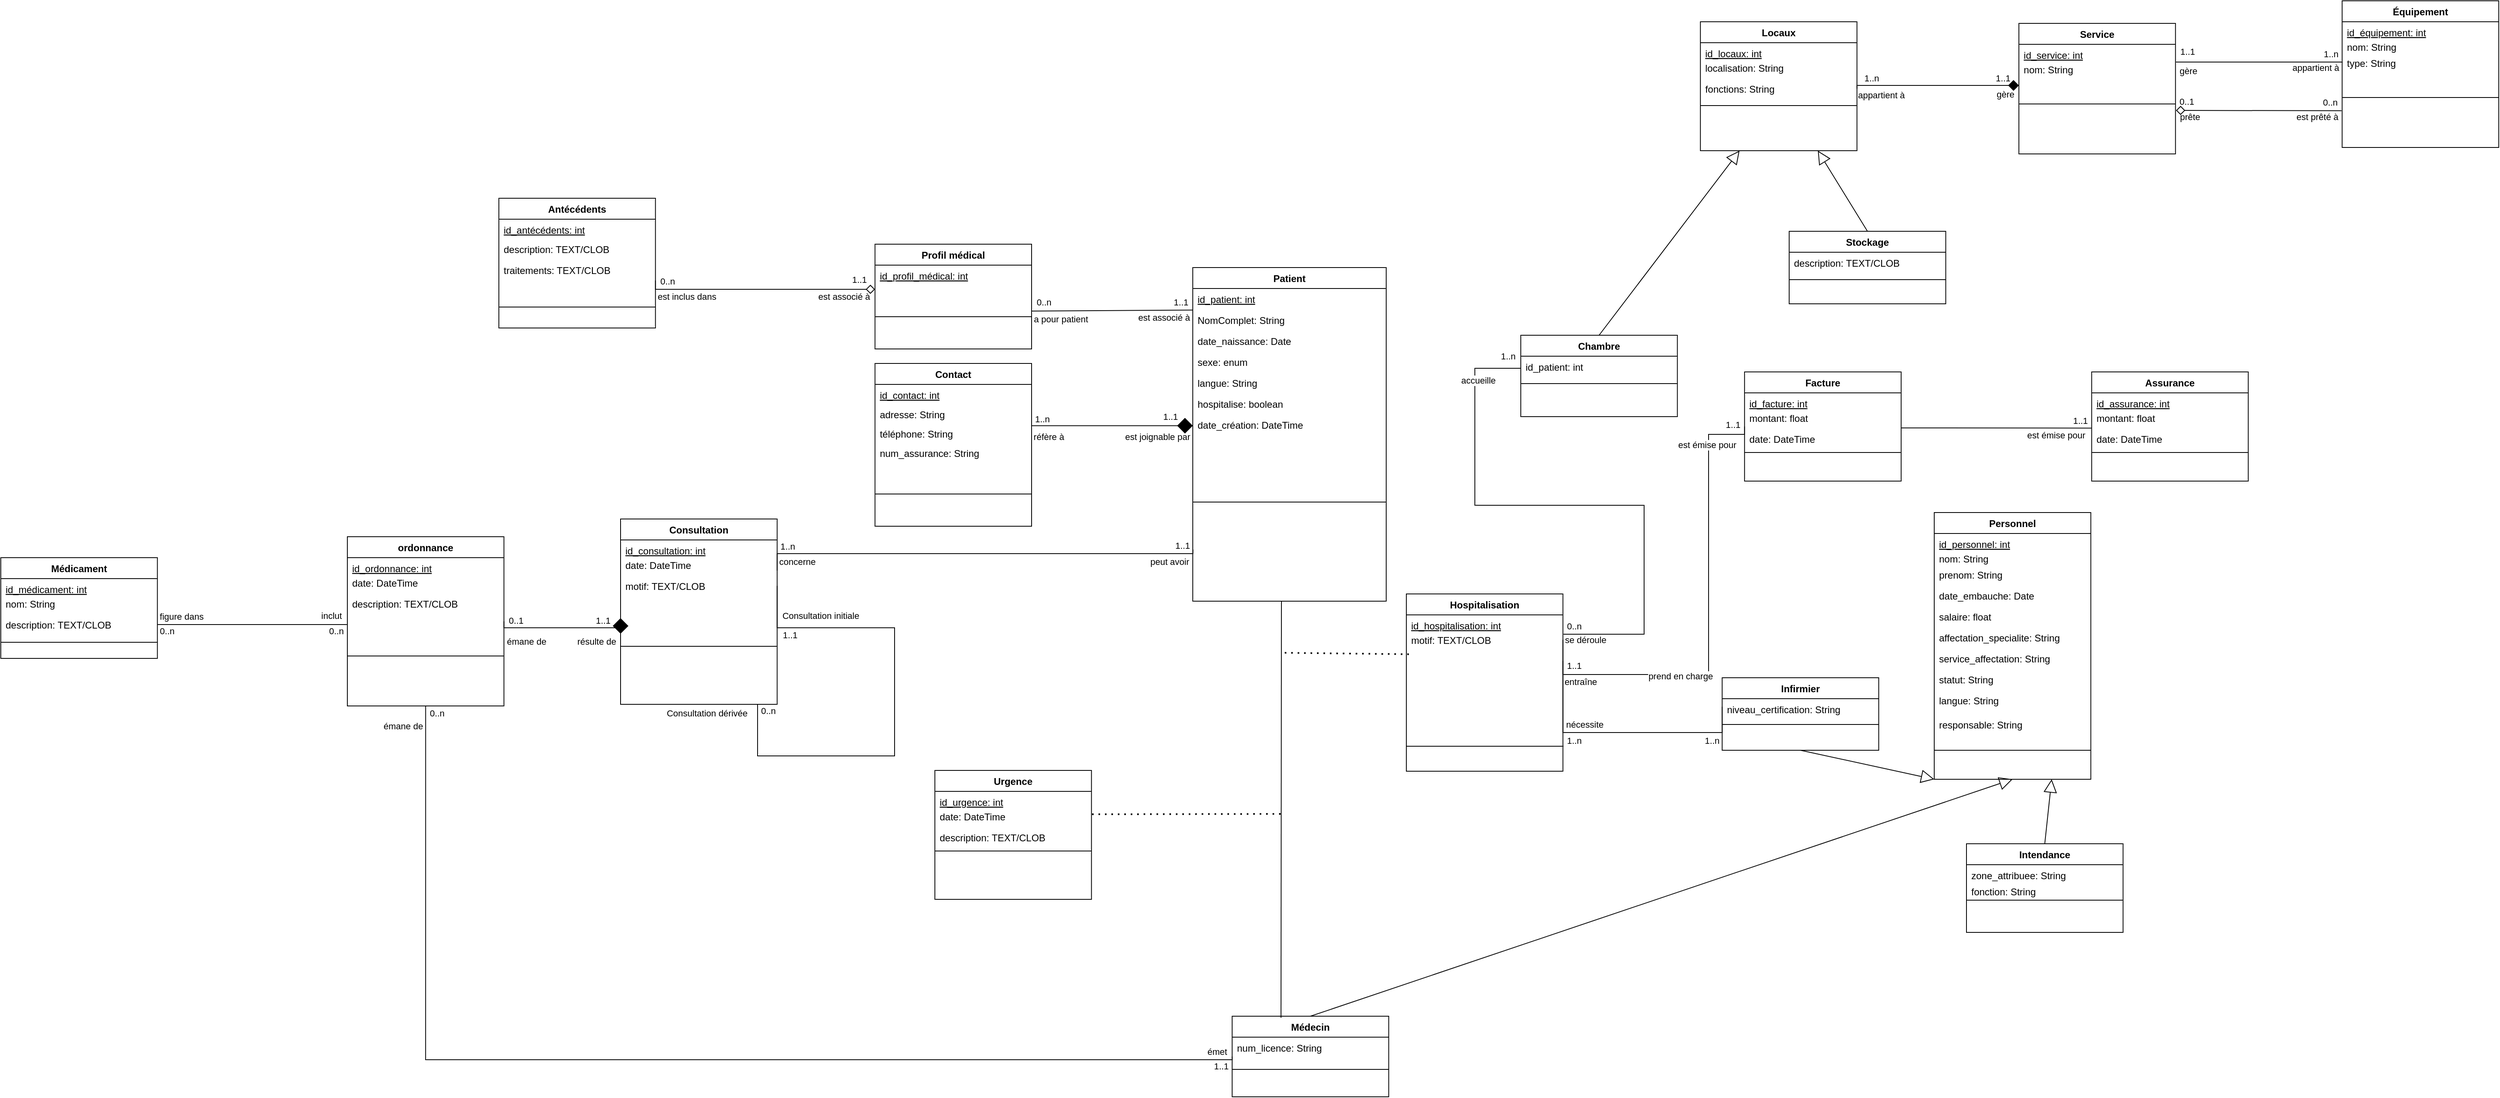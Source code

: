 <mxfile version="27.0.6" pages="2">
  <diagram id="6Sm_0GnPmlF0oke3MPKw" name="diagramme_classe">
    <mxGraphModel dx="2909" dy="1121" grid="1" gridSize="10" guides="1" tooltips="1" connect="1" arrows="1" fold="1" page="1" pageScale="1" pageWidth="1169" pageHeight="827" math="0" shadow="0">
      <root>
        <mxCell id="0" />
        <mxCell id="1" parent="0" />
        <mxCell id="fSSnkKhONHnSPeiWQdq9-19" value="Patient" style="swimlane;fontStyle=1;align=center;verticalAlign=top;childLayout=stackLayout;horizontal=1;startSize=26;horizontalStack=0;resizeParent=1;resizeLast=0;collapsible=1;marginBottom=0;rounded=0;shadow=0;strokeWidth=1;" parent="1" vertex="1">
          <mxGeometry x="80" y="295" width="240" height="414" as="geometry">
            <mxRectangle x="550" y="140" width="160" height="26" as="alternateBounds" />
          </mxGeometry>
        </mxCell>
        <mxCell id="fSSnkKhONHnSPeiWQdq9-20" value="id_patient: int" style="text;align=left;verticalAlign=top;spacingLeft=4;spacingRight=4;overflow=hidden;rotatable=0;points=[[0,0.5],[1,0.5]];portConstraint=eastwest;fontStyle=4" parent="fSSnkKhONHnSPeiWQdq9-19" vertex="1">
          <mxGeometry y="26" width="240" height="26" as="geometry" />
        </mxCell>
        <mxCell id="fSSnkKhONHnSPeiWQdq9-21" value="NomComplet: String" style="text;strokeColor=none;fillColor=none;align=left;verticalAlign=top;spacingLeft=4;spacingRight=4;overflow=hidden;rotatable=0;points=[[0,0.5],[1,0.5]];portConstraint=eastwest;whiteSpace=wrap;html=1;" parent="fSSnkKhONHnSPeiWQdq9-19" vertex="1">
          <mxGeometry y="52" width="240" height="26" as="geometry" />
        </mxCell>
        <mxCell id="fSSnkKhONHnSPeiWQdq9-23" value="date_naissance: Date" style="text;strokeColor=none;fillColor=none;align=left;verticalAlign=top;spacingLeft=4;spacingRight=4;overflow=hidden;rotatable=0;points=[[0,0.5],[1,0.5]];portConstraint=eastwest;whiteSpace=wrap;html=1;" parent="fSSnkKhONHnSPeiWQdq9-19" vertex="1">
          <mxGeometry y="78" width="240" height="26" as="geometry" />
        </mxCell>
        <mxCell id="LIPTSqcopBgNWa-e8DmY-1" value="sexe: enum" style="text;strokeColor=none;fillColor=none;align=left;verticalAlign=top;spacingLeft=4;spacingRight=4;overflow=hidden;rotatable=0;points=[[0,0.5],[1,0.5]];portConstraint=eastwest;whiteSpace=wrap;html=1;" parent="fSSnkKhONHnSPeiWQdq9-19" vertex="1">
          <mxGeometry y="104" width="240" height="26" as="geometry" />
        </mxCell>
        <mxCell id="Liz70xh0E30Ar9lDT0JQ-2" value="langue: String" style="text;align=left;verticalAlign=top;spacingLeft=4;spacingRight=4;overflow=hidden;rotatable=0;points=[[0,0.5],[1,0.5]];portConstraint=eastwest;rounded=0;shadow=0;html=0;" parent="fSSnkKhONHnSPeiWQdq9-19" vertex="1">
          <mxGeometry y="130" width="240" height="26" as="geometry" />
        </mxCell>
        <mxCell id="fSSnkKhONHnSPeiWQdq9-28" value="hospitalise: boolean" style="text;align=left;verticalAlign=top;spacingLeft=4;spacingRight=4;overflow=hidden;rotatable=0;points=[[0,0.5],[1,0.5]];portConstraint=eastwest;rounded=0;shadow=0;html=0;" parent="fSSnkKhONHnSPeiWQdq9-19" vertex="1">
          <mxGeometry y="156" width="240" height="26" as="geometry" />
        </mxCell>
        <mxCell id="Liz70xh0E30Ar9lDT0JQ-3" value="date_création: DateTime" style="text;align=left;verticalAlign=top;spacingLeft=4;spacingRight=4;overflow=hidden;rotatable=0;points=[[0,0.5],[1,0.5]];portConstraint=eastwest;rounded=0;shadow=0;html=0;" parent="fSSnkKhONHnSPeiWQdq9-19" vertex="1">
          <mxGeometry y="182" width="240" height="26" as="geometry" />
        </mxCell>
        <mxCell id="fSSnkKhONHnSPeiWQdq9-30" value="" style="line;html=1;strokeWidth=1;align=left;verticalAlign=middle;spacingTop=-1;spacingLeft=3;spacingRight=3;rotatable=0;labelPosition=right;points=[];portConstraint=eastwest;" parent="fSSnkKhONHnSPeiWQdq9-19" vertex="1">
          <mxGeometry y="208" width="240" height="166" as="geometry" />
        </mxCell>
        <mxCell id="fSSnkKhONHnSPeiWQdq9-31" value="Personnel" style="swimlane;fontStyle=1;align=center;verticalAlign=top;childLayout=stackLayout;horizontal=1;startSize=26;horizontalStack=0;resizeParent=1;resizeLast=0;collapsible=1;marginBottom=0;rounded=0;shadow=0;strokeWidth=1;" parent="1" vertex="1">
          <mxGeometry x="1000" y="599" width="194.29" height="331" as="geometry">
            <mxRectangle x="550" y="140" width="160" height="26" as="alternateBounds" />
          </mxGeometry>
        </mxCell>
        <mxCell id="fSSnkKhONHnSPeiWQdq9-40" value="id_personnel: int" style="text;align=left;verticalAlign=top;spacingLeft=4;spacingRight=4;overflow=hidden;rotatable=0;points=[[0,0.5],[1,0.5]];portConstraint=eastwest;rounded=0;shadow=0;html=0;fontStyle=4" parent="fSSnkKhONHnSPeiWQdq9-31" vertex="1">
          <mxGeometry y="26" width="194.29" height="18" as="geometry" />
        </mxCell>
        <mxCell id="WtJijDYXJvBTnk_VOGE1-14" value="nom: String" style="text;align=left;verticalAlign=top;spacingLeft=4;spacingRight=4;overflow=hidden;rotatable=0;points=[[0,0.5],[1,0.5]];portConstraint=eastwest;rounded=0;shadow=0;html=0;" parent="fSSnkKhONHnSPeiWQdq9-31" vertex="1">
          <mxGeometry y="44" width="194.29" height="20" as="geometry" />
        </mxCell>
        <mxCell id="WtJijDYXJvBTnk_VOGE1-13" value="prenom: String" style="text;align=left;verticalAlign=top;spacingLeft=4;spacingRight=4;overflow=hidden;rotatable=0;points=[[0,0.5],[1,0.5]];portConstraint=eastwest;rounded=0;shadow=0;html=0;" parent="fSSnkKhONHnSPeiWQdq9-31" vertex="1">
          <mxGeometry y="64" width="194.29" height="26" as="geometry" />
        </mxCell>
        <mxCell id="WtJijDYXJvBTnk_VOGE1-12" value="date_embauche: Date" style="text;align=left;verticalAlign=top;spacingLeft=4;spacingRight=4;overflow=hidden;rotatable=0;points=[[0,0.5],[1,0.5]];portConstraint=eastwest;rounded=0;shadow=0;html=0;" parent="fSSnkKhONHnSPeiWQdq9-31" vertex="1">
          <mxGeometry y="90" width="194.29" height="26" as="geometry" />
        </mxCell>
        <mxCell id="WtJijDYXJvBTnk_VOGE1-11" value="salaire: float" style="text;align=left;verticalAlign=top;spacingLeft=4;spacingRight=4;overflow=hidden;rotatable=0;points=[[0,0.5],[1,0.5]];portConstraint=eastwest;rounded=0;shadow=0;html=0;" parent="fSSnkKhONHnSPeiWQdq9-31" vertex="1">
          <mxGeometry y="116" width="194.29" height="26" as="geometry" />
        </mxCell>
        <mxCell id="WtJijDYXJvBTnk_VOGE1-10" value="affectation_specialite: String" style="text;align=left;verticalAlign=top;spacingLeft=4;spacingRight=4;overflow=hidden;rotatable=0;points=[[0,0.5],[1,0.5]];portConstraint=eastwest;rounded=0;shadow=0;html=0;" parent="fSSnkKhONHnSPeiWQdq9-31" vertex="1">
          <mxGeometry y="142" width="194.29" height="26" as="geometry" />
        </mxCell>
        <mxCell id="WtJijDYXJvBTnk_VOGE1-9" value="service_affectation: String" style="text;align=left;verticalAlign=top;spacingLeft=4;spacingRight=4;overflow=hidden;rotatable=0;points=[[0,0.5],[1,0.5]];portConstraint=eastwest;rounded=0;shadow=0;html=0;" parent="fSSnkKhONHnSPeiWQdq9-31" vertex="1">
          <mxGeometry y="168" width="194.29" height="26" as="geometry" />
        </mxCell>
        <mxCell id="OWp6cQi3-IxgY9qEHowN-1" value="statut: String" style="text;align=left;verticalAlign=top;spacingLeft=4;spacingRight=4;overflow=hidden;rotatable=0;points=[[0,0.5],[1,0.5]];portConstraint=eastwest;rounded=0;shadow=0;html=0;" parent="fSSnkKhONHnSPeiWQdq9-31" vertex="1">
          <mxGeometry y="194" width="194.29" height="26" as="geometry" />
        </mxCell>
        <mxCell id="Liz70xh0E30Ar9lDT0JQ-13" value="langue: String" style="text;align=left;verticalAlign=top;spacingLeft=4;spacingRight=4;overflow=hidden;rotatable=0;points=[[0,0.5],[1,0.5]];portConstraint=eastwest;rounded=0;shadow=0;html=0;" parent="fSSnkKhONHnSPeiWQdq9-31" vertex="1">
          <mxGeometry y="220" width="194.29" height="30" as="geometry" />
        </mxCell>
        <mxCell id="Liz70xh0E30Ar9lDT0JQ-14" value="responsable: String" style="text;align=left;verticalAlign=top;spacingLeft=4;spacingRight=4;overflow=hidden;rotatable=0;points=[[0,0.5],[1,0.5]];portConstraint=eastwest;rounded=0;shadow=0;html=0;" parent="fSSnkKhONHnSPeiWQdq9-31" vertex="1">
          <mxGeometry y="250" width="194.29" height="30" as="geometry" />
        </mxCell>
        <mxCell id="fSSnkKhONHnSPeiWQdq9-42" value="" style="line;html=1;strokeWidth=1;align=left;verticalAlign=middle;spacingTop=-1;spacingLeft=3;spacingRight=3;rotatable=0;labelPosition=right;points=[];portConstraint=eastwest;" parent="fSSnkKhONHnSPeiWQdq9-31" vertex="1">
          <mxGeometry y="280" width="194.29" height="30" as="geometry" />
        </mxCell>
        <mxCell id="o44cOPp-4JualUAl15hT-10" style="edgeStyle=orthogonalEdgeStyle;rounded=0;orthogonalLoop=1;jettySize=auto;html=1;exitX=0;exitY=0.5;exitDx=0;exitDy=0;entryX=0.5;entryY=1;entryDx=0;entryDy=0;endArrow=none;startFill=0;" parent="1" source="4HMBv36Nge665kwI8IaE-1" target="Liz70xh0E30Ar9lDT0JQ-55" edge="1">
          <mxGeometry relative="1" as="geometry">
            <Array as="points">
              <mxPoint x="129" y="1278" />
              <mxPoint x="-872" y="1278" />
            </Array>
          </mxGeometry>
        </mxCell>
        <mxCell id="o44cOPp-4JualUAl15hT-17" value="émane de" style="edgeLabel;html=1;align=center;verticalAlign=middle;resizable=0;points=[];" parent="o44cOPp-4JualUAl15hT-10" vertex="1" connectable="0">
          <mxGeometry x="0.819" relative="1" as="geometry">
            <mxPoint x="-28" y="-106" as="offset" />
          </mxGeometry>
        </mxCell>
        <mxCell id="4HMBv36Nge665kwI8IaE-1" value="Médecin" style="swimlane;fontStyle=1;align=center;verticalAlign=top;childLayout=stackLayout;horizontal=1;startSize=26;horizontalStack=0;resizeParent=1;resizeLast=0;collapsible=1;marginBottom=0;rounded=0;shadow=0;strokeWidth=1;" parent="1" vertex="1">
          <mxGeometry x="128.85" y="1224" width="194.29" height="100" as="geometry">
            <mxRectangle x="550" y="140" width="160" height="26" as="alternateBounds" />
          </mxGeometry>
        </mxCell>
        <mxCell id="4HMBv36Nge665kwI8IaE-4" value="num_licence: String" style="text;align=left;verticalAlign=top;spacingLeft=4;spacingRight=4;overflow=hidden;rotatable=0;points=[[0,0.5],[1,0.5]];portConstraint=eastwest;rounded=0;shadow=0;html=0;" parent="4HMBv36Nge665kwI8IaE-1" vertex="1">
          <mxGeometry y="26" width="194.29" height="26" as="geometry" />
        </mxCell>
        <mxCell id="4HMBv36Nge665kwI8IaE-9" value="" style="line;html=1;strokeWidth=1;align=left;verticalAlign=middle;spacingTop=-1;spacingLeft=3;spacingRight=3;rotatable=0;labelPosition=right;points=[];portConstraint=eastwest;" parent="4HMBv36Nge665kwI8IaE-1" vertex="1">
          <mxGeometry y="52" width="194.29" height="28" as="geometry" />
        </mxCell>
        <mxCell id="VJPBG330XnQBzx9i4Lb_-1" value="" style="html=1;verticalAlign=bottom;endArrow=block;curved=0;rounded=0;exitX=0.5;exitY=0;exitDx=0;exitDy=0;endFill=0;strokeWidth=1;jumpSize=10;fontSize=10;endSize=14;entryX=0.5;entryY=1;entryDx=0;entryDy=0;" parent="1" source="4HMBv36Nge665kwI8IaE-1" target="fSSnkKhONHnSPeiWQdq9-31" edge="1">
          <mxGeometry width="80" relative="1" as="geometry">
            <mxPoint x="630" y="1084" as="sourcePoint" />
            <mxPoint x="1110" y="939" as="targetPoint" />
          </mxGeometry>
        </mxCell>
        <mxCell id="BcY6Sn8Lkc4OsGFnqYsF-2" value="Infirmier" style="swimlane;fontStyle=1;align=center;verticalAlign=top;childLayout=stackLayout;horizontal=1;startSize=26;horizontalStack=0;resizeParent=1;resizeLast=0;collapsible=1;marginBottom=0;rounded=0;shadow=0;strokeWidth=1;" parent="1" vertex="1">
          <mxGeometry x="736.85" y="804" width="194.29" height="90" as="geometry">
            <mxRectangle x="550" y="140" width="160" height="26" as="alternateBounds" />
          </mxGeometry>
        </mxCell>
        <mxCell id="BcY6Sn8Lkc4OsGFnqYsF-4" value="niveau_certification: String" style="text;align=left;verticalAlign=top;spacingLeft=4;spacingRight=4;overflow=hidden;rotatable=0;points=[[0,0.5],[1,0.5]];portConstraint=eastwest;rounded=0;shadow=0;html=0;" parent="BcY6Sn8Lkc4OsGFnqYsF-2" vertex="1">
          <mxGeometry y="26" width="194.29" height="20" as="geometry" />
        </mxCell>
        <mxCell id="BcY6Sn8Lkc4OsGFnqYsF-6" value="" style="line;html=1;strokeWidth=1;align=left;verticalAlign=middle;spacingTop=-1;spacingLeft=3;spacingRight=3;rotatable=0;labelPosition=right;points=[];portConstraint=eastwest;" parent="BcY6Sn8Lkc4OsGFnqYsF-2" vertex="1">
          <mxGeometry y="46" width="194.29" height="24" as="geometry" />
        </mxCell>
        <mxCell id="BcY6Sn8Lkc4OsGFnqYsF-7" value="" style="html=1;verticalAlign=bottom;endArrow=block;curved=0;rounded=0;exitX=0.5;exitY=1;exitDx=0;exitDy=0;endFill=0;strokeWidth=1;jumpSize=10;fontSize=10;endSize=14;entryX=0;entryY=1;entryDx=0;entryDy=0;" parent="1" source="BcY6Sn8Lkc4OsGFnqYsF-2" target="fSSnkKhONHnSPeiWQdq9-31" edge="1">
          <mxGeometry width="80" relative="1" as="geometry">
            <mxPoint x="757" y="1064" as="sourcePoint" />
            <mxPoint x="930" y="939" as="targetPoint" />
          </mxGeometry>
        </mxCell>
        <mxCell id="eylT0aVJR5v2lH_k7m9G-1" value="Intendance" style="swimlane;fontStyle=1;align=center;verticalAlign=top;childLayout=stackLayout;horizontal=1;startSize=26;horizontalStack=0;resizeParent=1;resizeLast=0;collapsible=1;marginBottom=0;rounded=0;shadow=0;strokeWidth=1;" parent="1" vertex="1">
          <mxGeometry x="1040" y="1010" width="194.29" height="110" as="geometry">
            <mxRectangle x="550" y="140" width="160" height="26" as="alternateBounds" />
          </mxGeometry>
        </mxCell>
        <mxCell id="eylT0aVJR5v2lH_k7m9G-3" value="zone_attribuee: String" style="text;align=left;verticalAlign=top;spacingLeft=4;spacingRight=4;overflow=hidden;rotatable=0;points=[[0,0.5],[1,0.5]];portConstraint=eastwest;rounded=0;shadow=0;html=0;" parent="eylT0aVJR5v2lH_k7m9G-1" vertex="1">
          <mxGeometry y="26" width="194.29" height="20" as="geometry" />
        </mxCell>
        <mxCell id="OWp6cQi3-IxgY9qEHowN-2" value="fonction: String" style="text;align=left;verticalAlign=top;spacingLeft=4;spacingRight=4;overflow=hidden;rotatable=0;points=[[0,0.5],[1,0.5]];portConstraint=eastwest;rounded=0;shadow=0;html=0;" parent="eylT0aVJR5v2lH_k7m9G-1" vertex="1">
          <mxGeometry y="46" width="194.29" height="20" as="geometry" />
        </mxCell>
        <mxCell id="eylT0aVJR5v2lH_k7m9G-5" value="" style="line;html=1;strokeWidth=1;align=left;verticalAlign=middle;spacingTop=-1;spacingLeft=3;spacingRight=3;rotatable=0;labelPosition=right;points=[];portConstraint=eastwest;" parent="eylT0aVJR5v2lH_k7m9G-1" vertex="1">
          <mxGeometry y="66" width="194.29" height="8" as="geometry" />
        </mxCell>
        <mxCell id="Liz70xh0E30Ar9lDT0JQ-4" value="Profil médical" style="swimlane;fontStyle=1;align=center;verticalAlign=top;childLayout=stackLayout;horizontal=1;startSize=26;horizontalStack=0;resizeParent=1;resizeLast=0;collapsible=1;marginBottom=0;rounded=0;shadow=0;strokeWidth=1;" parent="1" vertex="1">
          <mxGeometry x="-314.29" y="266" width="194.29" height="130" as="geometry">
            <mxRectangle x="550" y="140" width="160" height="26" as="alternateBounds" />
          </mxGeometry>
        </mxCell>
        <mxCell id="Liz70xh0E30Ar9lDT0JQ-5" value="id_profil_médical: int" style="text;align=left;verticalAlign=top;spacingLeft=4;spacingRight=4;overflow=hidden;rotatable=0;points=[[0,0.5],[1,0.5]];portConstraint=eastwest;rounded=0;shadow=0;html=0;fontStyle=4;fontFamily=Helvetica;fontSize=12;fontColor=default;" parent="Liz70xh0E30Ar9lDT0JQ-4" vertex="1">
          <mxGeometry y="26" width="194.29" height="24" as="geometry" />
        </mxCell>
        <mxCell id="Liz70xh0E30Ar9lDT0JQ-7" value="" style="line;html=1;strokeWidth=1;align=left;verticalAlign=middle;spacingTop=-1;spacingLeft=3;spacingRight=3;rotatable=0;labelPosition=right;points=[];portConstraint=eastwest;" parent="Liz70xh0E30Ar9lDT0JQ-4" vertex="1">
          <mxGeometry y="50" width="194.29" height="80" as="geometry" />
        </mxCell>
        <mxCell id="Liz70xh0E30Ar9lDT0JQ-15" value="Chambre" style="swimlane;fontStyle=1;align=center;verticalAlign=top;childLayout=stackLayout;horizontal=1;startSize=26;horizontalStack=0;resizeParent=1;resizeLast=0;collapsible=1;marginBottom=0;rounded=0;shadow=0;strokeWidth=1;" parent="1" vertex="1">
          <mxGeometry x="487" y="379" width="194.29" height="101" as="geometry">
            <mxRectangle x="550" y="140" width="160" height="26" as="alternateBounds" />
          </mxGeometry>
        </mxCell>
        <mxCell id="Liz70xh0E30Ar9lDT0JQ-19" value="id_patient: int" style="text;align=left;verticalAlign=top;spacingLeft=4;spacingRight=4;overflow=hidden;rotatable=0;points=[[0,0.5],[1,0.5]];portConstraint=eastwest;rounded=0;shadow=0;html=0;" parent="Liz70xh0E30Ar9lDT0JQ-15" vertex="1">
          <mxGeometry y="26" width="194.29" height="26" as="geometry" />
        </mxCell>
        <mxCell id="Liz70xh0E30Ar9lDT0JQ-22" value="" style="line;html=1;strokeWidth=1;align=left;verticalAlign=middle;spacingTop=-1;spacingLeft=3;spacingRight=3;rotatable=0;labelPosition=right;points=[];portConstraint=eastwest;" parent="Liz70xh0E30Ar9lDT0JQ-15" vertex="1">
          <mxGeometry y="52" width="194.29" height="16" as="geometry" />
        </mxCell>
        <mxCell id="Liz70xh0E30Ar9lDT0JQ-23" value="Service" style="swimlane;fontStyle=1;align=center;verticalAlign=top;childLayout=stackLayout;horizontal=1;startSize=26;horizontalStack=0;resizeParent=1;resizeLast=0;collapsible=1;marginBottom=0;rounded=0;shadow=0;strokeWidth=1;" parent="1" vertex="1">
          <mxGeometry x="1105.05" y="-8" width="194.29" height="162" as="geometry">
            <mxRectangle x="550" y="140" width="160" height="26" as="alternateBounds" />
          </mxGeometry>
        </mxCell>
        <mxCell id="Liz70xh0E30Ar9lDT0JQ-24" value="id_service: int" style="text;align=left;verticalAlign=top;spacingLeft=4;spacingRight=4;overflow=hidden;rotatable=0;points=[[0,0.5],[1,0.5]];portConstraint=eastwest;rounded=0;shadow=0;html=0;fontStyle=4" parent="Liz70xh0E30Ar9lDT0JQ-23" vertex="1">
          <mxGeometry y="26" width="194.29" height="18" as="geometry" />
        </mxCell>
        <mxCell id="Liz70xh0E30Ar9lDT0JQ-25" value="nom: String" style="text;align=left;verticalAlign=top;spacingLeft=4;spacingRight=4;overflow=hidden;rotatable=0;points=[[0,0.5],[1,0.5]];portConstraint=eastwest;rounded=0;shadow=0;html=0;" parent="Liz70xh0E30Ar9lDT0JQ-23" vertex="1">
          <mxGeometry y="44" width="194.29" height="20" as="geometry" />
        </mxCell>
        <mxCell id="Liz70xh0E30Ar9lDT0JQ-30" value="" style="line;html=1;strokeWidth=1;align=left;verticalAlign=middle;spacingTop=-1;spacingLeft=3;spacingRight=3;rotatable=0;labelPosition=right;points=[];portConstraint=eastwest;" parent="Liz70xh0E30Ar9lDT0JQ-23" vertex="1">
          <mxGeometry y="64" width="194.29" height="72" as="geometry" />
        </mxCell>
        <mxCell id="Liz70xh0E30Ar9lDT0JQ-31" value="Équipement" style="swimlane;fontStyle=1;align=center;verticalAlign=top;childLayout=stackLayout;horizontal=1;startSize=26;horizontalStack=0;resizeParent=1;resizeLast=0;collapsible=1;marginBottom=0;rounded=0;shadow=0;strokeWidth=1;" parent="1" vertex="1">
          <mxGeometry x="1506.13" y="-36" width="194.29" height="182" as="geometry">
            <mxRectangle x="550" y="140" width="160" height="26" as="alternateBounds" />
          </mxGeometry>
        </mxCell>
        <mxCell id="Liz70xh0E30Ar9lDT0JQ-32" value="id_équipement: int" style="text;align=left;verticalAlign=top;spacingLeft=4;spacingRight=4;overflow=hidden;rotatable=0;points=[[0,0.5],[1,0.5]];portConstraint=eastwest;rounded=0;shadow=0;html=0;fontStyle=4" parent="Liz70xh0E30Ar9lDT0JQ-31" vertex="1">
          <mxGeometry y="26" width="194.29" height="18" as="geometry" />
        </mxCell>
        <mxCell id="Liz70xh0E30Ar9lDT0JQ-33" value="nom: String" style="text;align=left;verticalAlign=top;spacingLeft=4;spacingRight=4;overflow=hidden;rotatable=0;points=[[0,0.5],[1,0.5]];portConstraint=eastwest;rounded=0;shadow=0;html=0;" parent="Liz70xh0E30Ar9lDT0JQ-31" vertex="1">
          <mxGeometry y="44" width="194.29" height="20" as="geometry" />
        </mxCell>
        <mxCell id="Liz70xh0E30Ar9lDT0JQ-34" value="type: String" style="text;align=left;verticalAlign=top;spacingLeft=4;spacingRight=4;overflow=hidden;rotatable=0;points=[[0,0.5],[1,0.5]];portConstraint=eastwest;rounded=0;shadow=0;html=0;" parent="Liz70xh0E30Ar9lDT0JQ-31" vertex="1">
          <mxGeometry y="64" width="194.29" height="26" as="geometry" />
        </mxCell>
        <mxCell id="Liz70xh0E30Ar9lDT0JQ-38" value="" style="line;html=1;strokeWidth=1;align=left;verticalAlign=middle;spacingTop=-1;spacingLeft=3;spacingRight=3;rotatable=0;labelPosition=right;points=[];portConstraint=eastwest;" parent="Liz70xh0E30Ar9lDT0JQ-31" vertex="1">
          <mxGeometry y="90" width="194.29" height="60" as="geometry" />
        </mxCell>
        <mxCell id="Liz70xh0E30Ar9lDT0JQ-47" value="Hospitalisation" style="swimlane;fontStyle=1;align=center;verticalAlign=top;childLayout=stackLayout;horizontal=1;startSize=26;horizontalStack=0;resizeParent=1;resizeLast=0;collapsible=1;marginBottom=0;rounded=0;shadow=0;strokeWidth=1;" parent="1" vertex="1">
          <mxGeometry x="345" y="700" width="194.29" height="220" as="geometry">
            <mxRectangle x="550" y="140" width="160" height="26" as="alternateBounds" />
          </mxGeometry>
        </mxCell>
        <mxCell id="Liz70xh0E30Ar9lDT0JQ-48" value="id_hospitalisation: int" style="text;align=left;verticalAlign=top;spacingLeft=4;spacingRight=4;overflow=hidden;rotatable=0;points=[[0,0.5],[1,0.5]];portConstraint=eastwest;rounded=0;shadow=0;html=0;fontStyle=4" parent="Liz70xh0E30Ar9lDT0JQ-47" vertex="1">
          <mxGeometry y="26" width="194.29" height="18" as="geometry" />
        </mxCell>
        <mxCell id="Liz70xh0E30Ar9lDT0JQ-51" value="motif: TEXT/CLOB" style="text;align=left;verticalAlign=top;spacingLeft=4;spacingRight=4;overflow=hidden;rotatable=0;points=[[0,0.5],[1,0.5]];portConstraint=eastwest;rounded=0;shadow=0;html=0;" parent="Liz70xh0E30Ar9lDT0JQ-47" vertex="1">
          <mxGeometry y="44" width="194.29" height="26" as="geometry" />
        </mxCell>
        <mxCell id="_ER0I4ydUNnLppPdNXpL-8" value="" style="endArrow=none;html=1;rounded=0;exitX=0;exitY=0.75;exitDx=0;exitDy=0;" edge="1" parent="Liz70xh0E30Ar9lDT0JQ-47">
          <mxGeometry width="50" height="50" relative="1" as="geometry">
            <mxPoint y="189" as="sourcePoint" />
            <mxPoint x="195" y="189" as="targetPoint" />
          </mxGeometry>
        </mxCell>
        <mxCell id="o44cOPp-4JualUAl15hT-55" style="edgeStyle=orthogonalEdgeStyle;rounded=0;orthogonalLoop=1;jettySize=auto;html=1;exitX=1;exitY=0.5;exitDx=0;exitDy=0;endArrow=diamond;endFill=1;endSize=17;" parent="1" source="Liz70xh0E30Ar9lDT0JQ-55" edge="1">
          <mxGeometry relative="1" as="geometry">
            <Array as="points">
              <mxPoint x="-775" y="742" />
            </Array>
            <mxPoint x="-630" y="730" as="targetPoint" />
          </mxGeometry>
        </mxCell>
        <mxCell id="o44cOPp-4JualUAl15hT-57" value="résulte de" style="edgeLabel;html=1;align=center;verticalAlign=middle;resizable=0;points=[];" parent="o44cOPp-4JualUAl15hT-55" vertex="1" connectable="0">
          <mxGeometry x="0.8" y="2" relative="1" as="geometry">
            <mxPoint x="-26" y="19" as="offset" />
          </mxGeometry>
        </mxCell>
        <mxCell id="o44cOPp-4JualUAl15hT-59" value="0..1" style="edgeLabel;html=1;align=center;verticalAlign=middle;resizable=0;points=[];" parent="o44cOPp-4JualUAl15hT-55" vertex="1" connectable="0">
          <mxGeometry x="-0.706" y="3" relative="1" as="geometry">
            <mxPoint x="-2" y="-6" as="offset" />
          </mxGeometry>
        </mxCell>
        <mxCell id="Liz70xh0E30Ar9lDT0JQ-55" value="ordonnance" style="swimlane;fontStyle=1;align=center;verticalAlign=top;childLayout=stackLayout;horizontal=1;startSize=26;horizontalStack=0;resizeParent=1;resizeLast=0;collapsible=1;marginBottom=0;rounded=0;shadow=0;strokeWidth=1;" parent="1" vertex="1">
          <mxGeometry x="-969" y="629" width="194.29" height="210" as="geometry">
            <mxRectangle x="550" y="140" width="160" height="26" as="alternateBounds" />
          </mxGeometry>
        </mxCell>
        <mxCell id="Liz70xh0E30Ar9lDT0JQ-56" value="id_ordonnance: int" style="text;align=left;verticalAlign=top;spacingLeft=4;spacingRight=4;overflow=hidden;rotatable=0;points=[[0,0.5],[1,0.5]];portConstraint=eastwest;rounded=0;shadow=0;html=0;fontStyle=4" parent="Liz70xh0E30Ar9lDT0JQ-55" vertex="1">
          <mxGeometry y="26" width="194.29" height="18" as="geometry" />
        </mxCell>
        <mxCell id="Liz70xh0E30Ar9lDT0JQ-59" value="date: DateTime" style="text;align=left;verticalAlign=top;spacingLeft=4;spacingRight=4;overflow=hidden;rotatable=0;points=[[0,0.5],[1,0.5]];portConstraint=eastwest;rounded=0;shadow=0;html=0;" parent="Liz70xh0E30Ar9lDT0JQ-55" vertex="1">
          <mxGeometry y="44" width="194.29" height="26" as="geometry" />
        </mxCell>
        <mxCell id="Liz70xh0E30Ar9lDT0JQ-60" value="description: TEXT/CLOB" style="text;align=left;verticalAlign=top;spacingLeft=4;spacingRight=4;overflow=hidden;rotatable=0;points=[[0,0.5],[1,0.5]];portConstraint=eastwest;rounded=0;shadow=0;html=0;" parent="Liz70xh0E30Ar9lDT0JQ-55" vertex="1">
          <mxGeometry y="70" width="194.29" height="26" as="geometry" />
        </mxCell>
        <mxCell id="Liz70xh0E30Ar9lDT0JQ-62" value="" style="line;html=1;strokeWidth=1;align=left;verticalAlign=middle;spacingTop=-1;spacingLeft=3;spacingRight=3;rotatable=0;labelPosition=right;points=[];portConstraint=eastwest;" parent="Liz70xh0E30Ar9lDT0JQ-55" vertex="1">
          <mxGeometry y="96" width="194.29" height="104" as="geometry" />
        </mxCell>
        <mxCell id="Liz70xh0E30Ar9lDT0JQ-63" value="Consultation" style="swimlane;fontStyle=1;align=center;verticalAlign=top;childLayout=stackLayout;horizontal=1;startSize=26;horizontalStack=0;resizeParent=1;resizeLast=0;collapsible=1;marginBottom=0;rounded=0;shadow=0;strokeWidth=1;" parent="1" vertex="1">
          <mxGeometry x="-630" y="607" width="194.29" height="230" as="geometry">
            <mxRectangle x="550" y="140" width="160" height="26" as="alternateBounds" />
          </mxGeometry>
        </mxCell>
        <mxCell id="Liz70xh0E30Ar9lDT0JQ-64" value="id_consultation: int" style="text;align=left;verticalAlign=top;spacingLeft=4;spacingRight=4;overflow=hidden;rotatable=0;points=[[0,0.5],[1,0.5]];portConstraint=eastwest;rounded=0;shadow=0;html=0;fontStyle=4" parent="Liz70xh0E30Ar9lDT0JQ-63" vertex="1">
          <mxGeometry y="26" width="194.29" height="18" as="geometry" />
        </mxCell>
        <mxCell id="Liz70xh0E30Ar9lDT0JQ-67" value="date: DateTime" style="text;align=left;verticalAlign=top;spacingLeft=4;spacingRight=4;overflow=hidden;rotatable=0;points=[[0,0.5],[1,0.5]];portConstraint=eastwest;rounded=0;shadow=0;html=0;" parent="Liz70xh0E30Ar9lDT0JQ-63" vertex="1">
          <mxGeometry y="44" width="194.29" height="26" as="geometry" />
        </mxCell>
        <mxCell id="Liz70xh0E30Ar9lDT0JQ-97" value="motif: TEXT/CLOB" style="text;align=left;verticalAlign=top;spacingLeft=4;spacingRight=4;overflow=hidden;rotatable=0;points=[[0,0.5],[1,0.5]];portConstraint=eastwest;rounded=0;shadow=0;html=0;" parent="Liz70xh0E30Ar9lDT0JQ-63" vertex="1">
          <mxGeometry y="70" width="194.29" height="26" as="geometry" />
        </mxCell>
        <mxCell id="Liz70xh0E30Ar9lDT0JQ-70" value="" style="line;html=1;strokeWidth=1;align=left;verticalAlign=middle;spacingTop=-1;spacingLeft=3;spacingRight=3;rotatable=0;labelPosition=right;points=[];portConstraint=eastwest;" parent="Liz70xh0E30Ar9lDT0JQ-63" vertex="1">
          <mxGeometry y="96" width="194.29" height="124" as="geometry" />
        </mxCell>
        <mxCell id="o44cOPp-4JualUAl15hT-4" style="edgeStyle=orthogonalEdgeStyle;rounded=0;orthogonalLoop=1;jettySize=auto;html=1;exitX=0.5;exitY=1;exitDx=0;exitDy=0;endArrow=none;startFill=0;entryX=1;entryY=0.5;entryDx=0;entryDy=0;" parent="Liz70xh0E30Ar9lDT0JQ-63" source="Liz70xh0E30Ar9lDT0JQ-63" edge="1">
          <mxGeometry relative="1" as="geometry">
            <mxPoint x="194.29" y="83" as="targetPoint" />
            <Array as="points">
              <mxPoint x="170" y="230" />
              <mxPoint x="170" y="294" />
              <mxPoint x="340" y="294" />
              <mxPoint x="340" y="135" />
            </Array>
          </mxGeometry>
        </mxCell>
        <mxCell id="o44cOPp-4JualUAl15hT-11" value="Consultation initiale" style="edgeLabel;html=1;align=center;verticalAlign=middle;resizable=0;points=[];" parent="o44cOPp-4JualUAl15hT-4" vertex="1" connectable="0">
          <mxGeometry x="0.944" y="-1" relative="1" as="geometry">
            <mxPoint x="52" y="18" as="offset" />
          </mxGeometry>
        </mxCell>
        <mxCell id="o44cOPp-4JualUAl15hT-12" value="Consultation dérivée" style="edgeLabel;html=1;align=center;verticalAlign=middle;resizable=0;points=[];" parent="o44cOPp-4JualUAl15hT-4" vertex="1" connectable="0">
          <mxGeometry x="-0.974" y="-1" relative="1" as="geometry">
            <mxPoint x="1" y="10" as="offset" />
          </mxGeometry>
        </mxCell>
        <mxCell id="Liz70xh0E30Ar9lDT0JQ-71" value="Urgence" style="swimlane;fontStyle=1;align=center;verticalAlign=top;childLayout=stackLayout;horizontal=1;startSize=26;horizontalStack=0;resizeParent=1;resizeLast=0;collapsible=1;marginBottom=0;rounded=0;shadow=0;strokeWidth=1;" parent="1" vertex="1">
          <mxGeometry x="-240" y="919" width="194.29" height="160" as="geometry">
            <mxRectangle x="550" y="140" width="160" height="26" as="alternateBounds" />
          </mxGeometry>
        </mxCell>
        <mxCell id="Liz70xh0E30Ar9lDT0JQ-72" value="id_urgence: int" style="text;align=left;verticalAlign=top;spacingLeft=4;spacingRight=4;overflow=hidden;rotatable=0;points=[[0,0.5],[1,0.5]];portConstraint=eastwest;rounded=0;shadow=0;html=0;fontStyle=4" parent="Liz70xh0E30Ar9lDT0JQ-71" vertex="1">
          <mxGeometry y="26" width="194.29" height="18" as="geometry" />
        </mxCell>
        <mxCell id="Liz70xh0E30Ar9lDT0JQ-74" value="date: DateTime" style="text;align=left;verticalAlign=top;spacingLeft=4;spacingRight=4;overflow=hidden;rotatable=0;points=[[0,0.5],[1,0.5]];portConstraint=eastwest;rounded=0;shadow=0;html=0;" parent="Liz70xh0E30Ar9lDT0JQ-71" vertex="1">
          <mxGeometry y="44" width="194.29" height="26" as="geometry" />
        </mxCell>
        <mxCell id="Liz70xh0E30Ar9lDT0JQ-75" value="description: TEXT/CLOB" style="text;align=left;verticalAlign=top;spacingLeft=4;spacingRight=4;overflow=hidden;rotatable=0;points=[[0,0.5],[1,0.5]];portConstraint=eastwest;rounded=0;shadow=0;html=0;" parent="Liz70xh0E30Ar9lDT0JQ-71" vertex="1">
          <mxGeometry y="70" width="194.29" height="26" as="geometry" />
        </mxCell>
        <mxCell id="Liz70xh0E30Ar9lDT0JQ-78" value="" style="line;html=1;strokeWidth=1;align=left;verticalAlign=middle;spacingTop=-1;spacingLeft=3;spacingRight=3;rotatable=0;labelPosition=right;points=[];portConstraint=eastwest;" parent="Liz70xh0E30Ar9lDT0JQ-71" vertex="1">
          <mxGeometry y="96" width="194.29" height="8" as="geometry" />
        </mxCell>
        <mxCell id="Liz70xh0E30Ar9lDT0JQ-79" value="Facture" style="swimlane;fontStyle=1;align=center;verticalAlign=top;childLayout=stackLayout;horizontal=1;startSize=26;horizontalStack=0;resizeParent=1;resizeLast=0;collapsible=1;marginBottom=0;rounded=0;shadow=0;strokeWidth=1;" parent="1" vertex="1">
          <mxGeometry x="764.64" y="424.5" width="194.29" height="135.5" as="geometry">
            <mxRectangle x="550" y="140" width="160" height="26" as="alternateBounds" />
          </mxGeometry>
        </mxCell>
        <mxCell id="Liz70xh0E30Ar9lDT0JQ-80" value="id_facture: int" style="text;align=left;verticalAlign=top;spacingLeft=4;spacingRight=4;overflow=hidden;rotatable=0;points=[[0,0.5],[1,0.5]];portConstraint=eastwest;rounded=0;shadow=0;html=0;fontStyle=4" parent="Liz70xh0E30Ar9lDT0JQ-79" vertex="1">
          <mxGeometry y="26" width="194.29" height="18" as="geometry" />
        </mxCell>
        <mxCell id="Liz70xh0E30Ar9lDT0JQ-82" value="montant: float" style="text;align=left;verticalAlign=top;spacingLeft=4;spacingRight=4;overflow=hidden;rotatable=0;points=[[0,0.5],[1,0.5]];portConstraint=eastwest;rounded=0;shadow=0;html=0;" parent="Liz70xh0E30Ar9lDT0JQ-79" vertex="1">
          <mxGeometry y="44" width="194.29" height="26" as="geometry" />
        </mxCell>
        <mxCell id="Liz70xh0E30Ar9lDT0JQ-83" value="date: DateTime" style="text;align=left;verticalAlign=top;spacingLeft=4;spacingRight=4;overflow=hidden;rotatable=0;points=[[0,0.5],[1,0.5]];portConstraint=eastwest;rounded=0;shadow=0;html=0;" parent="Liz70xh0E30Ar9lDT0JQ-79" vertex="1">
          <mxGeometry y="70" width="194.29" height="26" as="geometry" />
        </mxCell>
        <mxCell id="Liz70xh0E30Ar9lDT0JQ-86" value="" style="line;html=1;strokeWidth=1;align=left;verticalAlign=middle;spacingTop=-1;spacingLeft=3;spacingRight=3;rotatable=0;labelPosition=right;points=[];portConstraint=eastwest;" parent="Liz70xh0E30Ar9lDT0JQ-79" vertex="1">
          <mxGeometry y="96" width="194.29" height="8" as="geometry" />
        </mxCell>
        <mxCell id="Liz70xh0E30Ar9lDT0JQ-87" value="Médicament" style="swimlane;fontStyle=1;align=center;verticalAlign=top;childLayout=stackLayout;horizontal=1;startSize=26;horizontalStack=0;resizeParent=1;resizeLast=0;collapsible=1;marginBottom=0;rounded=0;shadow=0;strokeWidth=1;" parent="1" vertex="1">
          <mxGeometry x="-1399" y="655" width="194.29" height="125" as="geometry">
            <mxRectangle x="550" y="140" width="160" height="26" as="alternateBounds" />
          </mxGeometry>
        </mxCell>
        <mxCell id="Liz70xh0E30Ar9lDT0JQ-88" value="id_médicament: int" style="text;align=left;verticalAlign=top;spacingLeft=4;spacingRight=4;overflow=hidden;rotatable=0;points=[[0,0.5],[1,0.5]];portConstraint=eastwest;rounded=0;shadow=0;html=0;fontStyle=4" parent="Liz70xh0E30Ar9lDT0JQ-87" vertex="1">
          <mxGeometry y="26" width="194.29" height="18" as="geometry" />
        </mxCell>
        <mxCell id="Liz70xh0E30Ar9lDT0JQ-89" value="nom: String" style="text;align=left;verticalAlign=top;spacingLeft=4;spacingRight=4;overflow=hidden;rotatable=0;points=[[0,0.5],[1,0.5]];portConstraint=eastwest;rounded=0;shadow=0;html=0;" parent="Liz70xh0E30Ar9lDT0JQ-87" vertex="1">
          <mxGeometry y="44" width="194.29" height="26" as="geometry" />
        </mxCell>
        <mxCell id="Liz70xh0E30Ar9lDT0JQ-90" value="description: TEXT/CLOB" style="text;align=left;verticalAlign=top;spacingLeft=4;spacingRight=4;overflow=hidden;rotatable=0;points=[[0,0.5],[1,0.5]];portConstraint=eastwest;rounded=0;shadow=0;html=0;" parent="Liz70xh0E30Ar9lDT0JQ-87" vertex="1">
          <mxGeometry y="70" width="194.29" height="26" as="geometry" />
        </mxCell>
        <mxCell id="Liz70xh0E30Ar9lDT0JQ-94" value="" style="line;html=1;strokeWidth=1;align=left;verticalAlign=middle;spacingTop=-1;spacingLeft=3;spacingRight=3;rotatable=0;labelPosition=right;points=[];portConstraint=eastwest;" parent="Liz70xh0E30Ar9lDT0JQ-87" vertex="1">
          <mxGeometry y="96" width="194.29" height="18" as="geometry" />
        </mxCell>
        <mxCell id="7mnhMrXWLqBICXK2y1j6-3" value="" style="html=1;verticalAlign=bottom;endArrow=block;curved=0;rounded=0;exitX=0.5;exitY=0;exitDx=0;exitDy=0;endFill=0;strokeWidth=1;jumpSize=10;fontSize=10;endSize=14;entryX=0.75;entryY=1;entryDx=0;entryDy=0;" parent="1" source="eylT0aVJR5v2lH_k7m9G-1" target="fSSnkKhONHnSPeiWQdq9-31" edge="1">
          <mxGeometry width="80" relative="1" as="geometry">
            <mxPoint x="1127" y="1089" as="sourcePoint" />
            <mxPoint x="1150" y="969" as="targetPoint" />
          </mxGeometry>
        </mxCell>
        <mxCell id="7mnhMrXWLqBICXK2y1j6-6" value="" style="endArrow=none;html=1;rounded=0;exitX=1;exitY=0.5;exitDx=0;exitDy=0;" parent="1" edge="1">
          <mxGeometry width="50" height="50" relative="1" as="geometry">
            <mxPoint x="-120" y="349" as="sourcePoint" />
            <mxPoint x="80" y="347.75" as="targetPoint" />
          </mxGeometry>
        </mxCell>
        <mxCell id="7mnhMrXWLqBICXK2y1j6-7" value="1..1" style="edgeLabel;html=1;align=center;verticalAlign=middle;resizable=0;points=[];" parent="7mnhMrXWLqBICXK2y1j6-6" vertex="1" connectable="0">
          <mxGeometry x="0.886" y="2" relative="1" as="geometry">
            <mxPoint x="-4" y="-8" as="offset" />
          </mxGeometry>
        </mxCell>
        <mxCell id="7mnhMrXWLqBICXK2y1j6-8" value="0..n" style="edgeLabel;html=1;align=center;verticalAlign=middle;resizable=0;points=[];" parent="1" vertex="1" connectable="0">
          <mxGeometry x="23.004" y="349.996" as="geometry">
            <mxPoint x="-128" y="-12" as="offset" />
          </mxGeometry>
        </mxCell>
        <mxCell id="7mnhMrXWLqBICXK2y1j6-10" value="est associé à" style="edgeLabel;html=1;align=center;verticalAlign=middle;resizable=0;points=[];" parent="1" vertex="1" connectable="0">
          <mxGeometry x="55.004" y="359.996" as="geometry">
            <mxPoint x="-11" y="-3" as="offset" />
          </mxGeometry>
        </mxCell>
        <mxCell id="7mnhMrXWLqBICXK2y1j6-11" value="a pour patient" style="edgeLabel;html=1;align=center;verticalAlign=middle;resizable=0;points=[];" parent="1" vertex="1" connectable="0">
          <mxGeometry x="-83.996" y="358.996" as="geometry" />
        </mxCell>
        <mxCell id="LIPTSqcopBgNWa-e8DmY-2" value="" style="endArrow=none;html=1;rounded=0;" parent="1" edge="1">
          <mxGeometry width="50" height="50" relative="1" as="geometry">
            <mxPoint x="540" y="750" as="sourcePoint" />
            <mxPoint x="487" y="420" as="targetPoint" />
            <Array as="points">
              <mxPoint x="590" y="750" />
              <mxPoint x="640" y="750" />
              <mxPoint x="640" y="590" />
              <mxPoint x="430" y="590" />
              <mxPoint x="430" y="420" />
            </Array>
          </mxGeometry>
        </mxCell>
        <mxCell id="LIPTSqcopBgNWa-e8DmY-3" value="1..n" style="edgeLabel;html=1;align=center;verticalAlign=middle;resizable=0;points=[];" parent="LIPTSqcopBgNWa-e8DmY-2" vertex="1" connectable="0">
          <mxGeometry x="0.886" y="2" relative="1" as="geometry">
            <mxPoint x="23" y="-13" as="offset" />
          </mxGeometry>
        </mxCell>
        <mxCell id="LIPTSqcopBgNWa-e8DmY-4" value="0..n" style="edgeLabel;html=1;align=center;verticalAlign=middle;resizable=0;points=[];" parent="1" vertex="1" connectable="0">
          <mxGeometry x="680.294" y="751.996" as="geometry">
            <mxPoint x="-128" y="-12" as="offset" />
          </mxGeometry>
        </mxCell>
        <mxCell id="LIPTSqcopBgNWa-e8DmY-5" value="se déroule" style="edgeLabel;html=1;align=center;verticalAlign=middle;resizable=0;points=[];" parent="1" vertex="1" connectable="0">
          <mxGeometry x="582.144" y="757.996" as="geometry">
            <mxPoint x="-15" y="-1" as="offset" />
          </mxGeometry>
        </mxCell>
        <mxCell id="LIPTSqcopBgNWa-e8DmY-6" value="accueille" style="edgeLabel;html=1;align=center;verticalAlign=middle;resizable=0;points=[];" parent="1" vertex="1" connectable="0">
          <mxGeometry x="460.004" y="430.496" as="geometry">
            <mxPoint x="-26" y="4" as="offset" />
          </mxGeometry>
        </mxCell>
        <mxCell id="LIPTSqcopBgNWa-e8DmY-9" value="1..n" style="edgeLabel;html=1;align=center;verticalAlign=middle;resizable=0;points=[];" parent="1" vertex="1" connectable="0">
          <mxGeometry x="1050.004" y="71.996" as="geometry">
            <mxPoint x="-128" y="-12" as="offset" />
          </mxGeometry>
        </mxCell>
        <mxCell id="LIPTSqcopBgNWa-e8DmY-10" value="gère" style="edgeLabel;html=1;align=center;verticalAlign=middle;resizable=0;points=[];" parent="1" vertex="1" connectable="0">
          <mxGeometry x="1103.134" y="80.996" as="geometry">
            <mxPoint x="-15" y="-1" as="offset" />
          </mxGeometry>
        </mxCell>
        <mxCell id="LIPTSqcopBgNWa-e8DmY-11" value="appartient à" style="edgeLabel;html=1;align=center;verticalAlign=middle;resizable=0;points=[];" parent="1" vertex="1" connectable="0">
          <mxGeometry x="960.004" y="76.496" as="geometry">
            <mxPoint x="-26" y="4" as="offset" />
          </mxGeometry>
        </mxCell>
        <mxCell id="LIPTSqcopBgNWa-e8DmY-14" value="1..1" style="edgeLabel;html=1;align=center;verticalAlign=middle;resizable=0;points=[];" parent="1" vertex="1" connectable="0">
          <mxGeometry x="1442.134" y="38.996" as="geometry">
            <mxPoint x="-128" y="-12" as="offset" />
          </mxGeometry>
        </mxCell>
        <mxCell id="LIPTSqcopBgNWa-e8DmY-15" value="appartient à" style="edgeLabel;html=1;align=center;verticalAlign=middle;resizable=0;points=[];" parent="1" vertex="1" connectable="0">
          <mxGeometry x="1488.134" y="47.996" as="geometry">
            <mxPoint x="-15" y="-1" as="offset" />
          </mxGeometry>
        </mxCell>
        <mxCell id="LIPTSqcopBgNWa-e8DmY-16" value="gère" style="edgeLabel;html=1;align=center;verticalAlign=middle;resizable=0;points=[];" parent="1" vertex="1" connectable="0">
          <mxGeometry x="1341.134" y="46.996" as="geometry">
            <mxPoint x="-26" y="4" as="offset" />
          </mxGeometry>
        </mxCell>
        <mxCell id="LIPTSqcopBgNWa-e8DmY-19" value="0..1" style="edgeLabel;html=1;align=center;verticalAlign=middle;resizable=0;points=[];" parent="1" vertex="1" connectable="0">
          <mxGeometry x="1441.134" y="100.996" as="geometry">
            <mxPoint x="-128" y="-12" as="offset" />
          </mxGeometry>
        </mxCell>
        <mxCell id="LIPTSqcopBgNWa-e8DmY-20" value="est prêté à" style="edgeLabel;html=1;align=center;verticalAlign=middle;resizable=0;points=[];" parent="1" vertex="1" connectable="0">
          <mxGeometry x="1490.134" y="108.996" as="geometry">
            <mxPoint x="-15" y="-1" as="offset" />
          </mxGeometry>
        </mxCell>
        <mxCell id="LIPTSqcopBgNWa-e8DmY-21" value="prête" style="edgeLabel;html=1;align=center;verticalAlign=middle;resizable=0;points=[];" parent="1" vertex="1" connectable="0">
          <mxGeometry x="1343.134" y="103.996" as="geometry">
            <mxPoint x="-26" y="4" as="offset" />
          </mxGeometry>
        </mxCell>
        <mxCell id="LIPTSqcopBgNWa-e8DmY-31" value="1..1" style="edgeLabel;html=1;align=center;verticalAlign=middle;resizable=0;points=[];" parent="1" vertex="1" connectable="0">
          <mxGeometry x="1085.129" y="60.0" as="geometry" />
        </mxCell>
        <mxCell id="LIPTSqcopBgNWa-e8DmY-39" style="edgeStyle=orthogonalEdgeStyle;rounded=0;orthogonalLoop=1;jettySize=auto;html=1;endArrow=none;startFill=0;startArrow=none;exitX=1;exitY=0.5;exitDx=0;exitDy=0;entryX=0;entryY=0.5;entryDx=0;entryDy=0;" parent="1" target="Liz70xh0E30Ar9lDT0JQ-79" edge="1">
          <mxGeometry relative="1" as="geometry">
            <Array as="points">
              <mxPoint x="539" y="800" />
              <mxPoint x="720" y="800" />
              <mxPoint x="720" y="502" />
              <mxPoint x="765" y="502" />
            </Array>
            <mxPoint x="539.29" y="757" as="sourcePoint" />
            <mxPoint x="720" y="500" as="targetPoint" />
          </mxGeometry>
        </mxCell>
        <mxCell id="LIPTSqcopBgNWa-e8DmY-40" value="1..1" style="edgeLabel;html=1;align=center;verticalAlign=middle;resizable=0;points=[];" parent="LIPTSqcopBgNWa-e8DmY-39" vertex="1" connectable="0">
          <mxGeometry x="-0.95" y="9" relative="1" as="geometry">
            <mxPoint x="4" y="17" as="offset" />
          </mxGeometry>
        </mxCell>
        <mxCell id="LIPTSqcopBgNWa-e8DmY-41" value="1..1" style="edgeLabel;html=1;align=center;verticalAlign=middle;resizable=0;points=[];" parent="LIPTSqcopBgNWa-e8DmY-39" vertex="1" connectable="0">
          <mxGeometry x="0.92" y="4" relative="1" as="geometry">
            <mxPoint x="-2" y="-8" as="offset" />
          </mxGeometry>
        </mxCell>
        <mxCell id="LIPTSqcopBgNWa-e8DmY-42" value="entraîne" style="edgeLabel;html=1;align=center;verticalAlign=middle;resizable=0;points=[];" parent="1" vertex="1" connectable="0">
          <mxGeometry x="558.997" y="798" as="geometry">
            <mxPoint x="2" y="11" as="offset" />
          </mxGeometry>
        </mxCell>
        <mxCell id="LIPTSqcopBgNWa-e8DmY-43" value="est émise pour" style="edgeLabel;html=1;align=center;verticalAlign=middle;resizable=0;points=[];" parent="1" vertex="1" connectable="0">
          <mxGeometry x="649.997" y="520" as="geometry">
            <mxPoint x="68" y="-5" as="offset" />
          </mxGeometry>
        </mxCell>
        <mxCell id="o44cOPp-4JualUAl15hT-5" value="" style="endArrow=none;html=1;rounded=0;exitX=0.312;exitY=0.02;exitDx=0;exitDy=0;exitPerimeter=0;" parent="1" source="4HMBv36Nge665kwI8IaE-1" edge="1">
          <mxGeometry width="50" height="50" relative="1" as="geometry">
            <mxPoint x="180" y="989" as="sourcePoint" />
            <mxPoint x="190" y="709" as="targetPoint" />
          </mxGeometry>
        </mxCell>
        <mxCell id="o44cOPp-4JualUAl15hT-6" value="" style="endArrow=none;dashed=1;html=1;dashPattern=1 3;strokeWidth=2;rounded=0;exitX=0.016;exitY=0.186;exitDx=0;exitDy=0;exitPerimeter=0;" parent="1" edge="1">
          <mxGeometry width="50" height="50" relative="1" as="geometry">
            <mxPoint x="348.109" y="774.836" as="sourcePoint" />
            <mxPoint x="190" y="773" as="targetPoint" />
          </mxGeometry>
        </mxCell>
        <mxCell id="o44cOPp-4JualUAl15hT-8" value="" style="endArrow=none;dashed=1;html=1;dashPattern=1 3;strokeWidth=2;rounded=0;entryX=1.002;entryY=1.579;entryDx=0;entryDy=0;entryPerimeter=0;" parent="1" target="Liz70xh0E30Ar9lDT0JQ-72" edge="1">
          <mxGeometry width="50" height="50" relative="1" as="geometry">
            <mxPoint x="189" y="973" as="sourcePoint" />
            <mxPoint x="330" y="859" as="targetPoint" />
          </mxGeometry>
        </mxCell>
        <mxCell id="o44cOPp-4JualUAl15hT-15" value="1..1" style="edgeLabel;html=1;align=center;verticalAlign=middle;resizable=0;points=[];" parent="1" vertex="1" connectable="0">
          <mxGeometry x="-420.001" y="751.0" as="geometry" />
        </mxCell>
        <mxCell id="o44cOPp-4JualUAl15hT-16" value="0..n" style="edgeLabel;html=1;align=center;verticalAlign=middle;resizable=0;points=[];" parent="1" vertex="1" connectable="0">
          <mxGeometry x="-447.001" y="845.0" as="geometry" />
        </mxCell>
        <mxCell id="o44cOPp-4JualUAl15hT-18" value="0..n" style="edgeLabel;html=1;align=center;verticalAlign=middle;resizable=0;points=[];" parent="1" vertex="1" connectable="0">
          <mxGeometry x="-781" y="855" as="geometry">
            <mxPoint x="-77" y="-7" as="offset" />
          </mxGeometry>
        </mxCell>
        <mxCell id="o44cOPp-4JualUAl15hT-19" value="émet" style="edgeLabel;html=1;align=center;verticalAlign=middle;resizable=0;points=[];" parent="1" vertex="1" connectable="0">
          <mxGeometry x="110.85" y="1270" as="geometry">
            <mxPoint x="-1" y="-2" as="offset" />
          </mxGeometry>
        </mxCell>
        <mxCell id="o44cOPp-4JualUAl15hT-20" value="1..1" style="edgeLabel;html=1;align=center;verticalAlign=middle;resizable=0;points=[];" parent="1" vertex="1" connectable="0">
          <mxGeometry x="118.85" y="1285" as="geometry">
            <mxPoint x="-4" y="1" as="offset" />
          </mxGeometry>
        </mxCell>
        <mxCell id="o44cOPp-4JualUAl15hT-29" style="edgeStyle=orthogonalEdgeStyle;rounded=0;orthogonalLoop=1;jettySize=auto;html=1;exitX=1;exitY=0.5;exitDx=0;exitDy=0;endArrow=none;startFill=0;" parent="1" source="Liz70xh0E30Ar9lDT0JQ-90" edge="1">
          <mxGeometry relative="1" as="geometry">
            <mxPoint x="-969" y="738" as="targetPoint" />
          </mxGeometry>
        </mxCell>
        <mxCell id="o44cOPp-4JualUAl15hT-31" value="figure dans" style="edgeLabel;html=1;align=center;verticalAlign=middle;resizable=0;points=[];" parent="o44cOPp-4JualUAl15hT-29" vertex="1" connectable="0">
          <mxGeometry x="-0.859" relative="1" as="geometry">
            <mxPoint x="13" y="-10" as="offset" />
          </mxGeometry>
        </mxCell>
        <mxCell id="o44cOPp-4JualUAl15hT-32" value="inclut" style="edgeLabel;html=1;align=center;verticalAlign=middle;resizable=0;points=[];" parent="1" vertex="1" connectable="0">
          <mxGeometry x="-989.996" y="724" as="geometry">
            <mxPoint x="1" y="3" as="offset" />
          </mxGeometry>
        </mxCell>
        <mxCell id="o44cOPp-4JualUAl15hT-33" value="0..n" style="edgeLabel;html=1;align=center;verticalAlign=middle;resizable=0;points=[];" parent="1" vertex="1" connectable="0">
          <mxGeometry x="-1008" y="729" as="geometry">
            <mxPoint x="25" y="17" as="offset" />
          </mxGeometry>
        </mxCell>
        <mxCell id="o44cOPp-4JualUAl15hT-34" value="0..n" style="edgeLabel;html=1;align=center;verticalAlign=middle;resizable=0;points=[];" parent="1" vertex="1" connectable="0">
          <mxGeometry x="-1218" y="729" as="geometry">
            <mxPoint x="25" y="17" as="offset" />
          </mxGeometry>
        </mxCell>
        <mxCell id="o44cOPp-4JualUAl15hT-35" style="edgeStyle=orthogonalEdgeStyle;rounded=0;orthogonalLoop=1;jettySize=auto;html=1;exitX=0;exitY=0.5;exitDx=0;exitDy=0;entryX=1;entryY=0.5;entryDx=0;entryDy=0;endArrow=none;startFill=0;" parent="1" source="BcY6Sn8Lkc4OsGFnqYsF-4" edge="1">
          <mxGeometry relative="1" as="geometry">
            <Array as="points">
              <mxPoint x="737" y="872" />
              <mxPoint x="539" y="872" />
            </Array>
            <mxPoint x="539.29" y="783" as="targetPoint" />
          </mxGeometry>
        </mxCell>
        <mxCell id="o44cOPp-4JualUAl15hT-36" value="prend en charge" style="edgeLabel;html=1;align=center;verticalAlign=middle;resizable=0;points=[];" parent="o44cOPp-4JualUAl15hT-35" vertex="1" connectable="0">
          <mxGeometry x="0.81" relative="1" as="geometry">
            <mxPoint x="145" y="-11" as="offset" />
          </mxGeometry>
        </mxCell>
        <mxCell id="o44cOPp-4JualUAl15hT-37" value="nécessite" style="edgeLabel;html=1;align=center;verticalAlign=middle;resizable=0;points=[];" parent="1" vertex="1" connectable="0">
          <mxGeometry x="572.0" y="858.0" as="geometry">
            <mxPoint x="-6" y="4" as="offset" />
          </mxGeometry>
        </mxCell>
        <mxCell id="o44cOPp-4JualUAl15hT-38" value="1..n" style="edgeLabel;html=1;align=center;verticalAlign=middle;resizable=0;points=[];" parent="1" vertex="1" connectable="0">
          <mxGeometry x="559.0" y="878.0" as="geometry">
            <mxPoint x="-6" y="4" as="offset" />
          </mxGeometry>
        </mxCell>
        <mxCell id="o44cOPp-4JualUAl15hT-39" value="1..n" style="edgeLabel;html=1;align=center;verticalAlign=middle;resizable=0;points=[];" parent="1" vertex="1" connectable="0">
          <mxGeometry x="730.0" y="878.0" as="geometry">
            <mxPoint x="-6" y="4" as="offset" />
          </mxGeometry>
        </mxCell>
        <mxCell id="o44cOPp-4JualUAl15hT-40" value="Locaux" style="swimlane;fontStyle=1;align=center;verticalAlign=top;childLayout=stackLayout;horizontal=1;startSize=26;horizontalStack=0;resizeParent=1;resizeLast=0;collapsible=1;marginBottom=0;rounded=0;shadow=0;strokeWidth=1;" parent="1" vertex="1">
          <mxGeometry x="709.85" y="-10" width="194.29" height="160" as="geometry">
            <mxRectangle x="550" y="140" width="160" height="26" as="alternateBounds" />
          </mxGeometry>
        </mxCell>
        <mxCell id="o44cOPp-4JualUAl15hT-41" value="id_locaux: int" style="text;align=left;verticalAlign=top;spacingLeft=4;spacingRight=4;overflow=hidden;rotatable=0;points=[[0,0.5],[1,0.5]];portConstraint=eastwest;rounded=0;shadow=0;html=0;fontStyle=4" parent="o44cOPp-4JualUAl15hT-40" vertex="1">
          <mxGeometry y="26" width="194.29" height="18" as="geometry" />
        </mxCell>
        <mxCell id="o44cOPp-4JualUAl15hT-42" value="localisation: String" style="text;align=left;verticalAlign=top;spacingLeft=4;spacingRight=4;overflow=hidden;rotatable=0;points=[[0,0.5],[1,0.5]];portConstraint=eastwest;rounded=0;shadow=0;html=0;" parent="o44cOPp-4JualUAl15hT-40" vertex="1">
          <mxGeometry y="44" width="194.29" height="26" as="geometry" />
        </mxCell>
        <mxCell id="o44cOPp-4JualUAl15hT-46" value="fonctions: String" style="text;align=left;verticalAlign=top;spacingLeft=4;spacingRight=4;overflow=hidden;rotatable=0;points=[[0,0.5],[1,0.5]];portConstraint=eastwest;rounded=0;shadow=0;html=0;" parent="o44cOPp-4JualUAl15hT-40" vertex="1">
          <mxGeometry y="70" width="194.29" height="26" as="geometry" />
        </mxCell>
        <mxCell id="o44cOPp-4JualUAl15hT-45" value="" style="line;html=1;strokeWidth=1;align=left;verticalAlign=middle;spacingTop=-1;spacingLeft=3;spacingRight=3;rotatable=0;labelPosition=right;points=[];portConstraint=eastwest;" parent="o44cOPp-4JualUAl15hT-40" vertex="1">
          <mxGeometry y="96" width="194.29" height="16" as="geometry" />
        </mxCell>
        <mxCell id="o44cOPp-4JualUAl15hT-47" value="" style="html=1;verticalAlign=bottom;endArrow=block;curved=0;rounded=0;exitX=0.5;exitY=0;exitDx=0;exitDy=0;endFill=0;strokeWidth=1;jumpSize=10;fontSize=10;endSize=14;entryX=0.25;entryY=1;entryDx=0;entryDy=0;" parent="1" source="Liz70xh0E30Ar9lDT0JQ-15" target="o44cOPp-4JualUAl15hT-40" edge="1">
          <mxGeometry width="80" relative="1" as="geometry">
            <mxPoint x="705" y="270" as="sourcePoint" />
            <mxPoint x="585" y="180" as="targetPoint" />
          </mxGeometry>
        </mxCell>
        <mxCell id="o44cOPp-4JualUAl15hT-48" value="" style="html=1;verticalAlign=bottom;endArrow=block;curved=0;rounded=0;endFill=0;strokeWidth=1;jumpSize=10;fontSize=10;endSize=14;entryX=0.75;entryY=1;entryDx=0;entryDy=0;exitX=0.5;exitY=0;exitDx=0;exitDy=0;" parent="1" source="o44cOPp-4JualUAl15hT-49" target="o44cOPp-4JualUAl15hT-40" edge="1">
          <mxGeometry width="80" relative="1" as="geometry">
            <mxPoint x="790" y="250" as="sourcePoint" />
            <mxPoint x="650" y="230" as="targetPoint" />
          </mxGeometry>
        </mxCell>
        <mxCell id="o44cOPp-4JualUAl15hT-49" value="Stockage" style="swimlane;fontStyle=1;align=center;verticalAlign=top;childLayout=stackLayout;horizontal=1;startSize=26;horizontalStack=0;resizeParent=1;resizeLast=0;collapsible=1;marginBottom=0;rounded=0;shadow=0;strokeWidth=1;" parent="1" vertex="1">
          <mxGeometry x="820" y="250" width="194.29" height="90" as="geometry">
            <mxRectangle x="550" y="140" width="160" height="26" as="alternateBounds" />
          </mxGeometry>
        </mxCell>
        <mxCell id="o44cOPp-4JualUAl15hT-52" value="description: TEXT/CLOB" style="text;align=left;verticalAlign=top;spacingLeft=4;spacingRight=4;overflow=hidden;rotatable=0;points=[[0,0.5],[1,0.5]];portConstraint=eastwest;rounded=0;shadow=0;html=0;" parent="o44cOPp-4JualUAl15hT-49" vertex="1">
          <mxGeometry y="26" width="194.29" height="26" as="geometry" />
        </mxCell>
        <mxCell id="o44cOPp-4JualUAl15hT-53" value="" style="line;html=1;strokeWidth=1;align=left;verticalAlign=middle;spacingTop=-1;spacingLeft=3;spacingRight=3;rotatable=0;labelPosition=right;points=[];portConstraint=eastwest;" parent="o44cOPp-4JualUAl15hT-49" vertex="1">
          <mxGeometry y="52" width="194.29" height="16" as="geometry" />
        </mxCell>
        <mxCell id="o44cOPp-4JualUAl15hT-58" value="émane de" style="edgeLabel;html=1;align=center;verticalAlign=middle;resizable=0;points=[];" parent="1" vertex="1" connectable="0">
          <mxGeometry x="-740.998" y="758" as="geometry">
            <mxPoint x="-6" y="1" as="offset" />
          </mxGeometry>
        </mxCell>
        <mxCell id="o44cOPp-4JualUAl15hT-60" value="1..1" style="edgeLabel;html=1;align=center;verticalAlign=middle;resizable=0;points=[];" parent="1" vertex="1" connectable="0">
          <mxGeometry x="-760.001" y="751" as="geometry">
            <mxPoint x="108" y="-18" as="offset" />
          </mxGeometry>
        </mxCell>
        <mxCell id="LIPTSqcopBgNWa-e8DmY-30" style="edgeStyle=orthogonalEdgeStyle;rounded=0;orthogonalLoop=1;jettySize=auto;html=1;endArrow=diamond;startFill=0;endFill=1;exitX=1;exitY=0.5;exitDx=0;exitDy=0;entryX=0;entryY=0.5;entryDx=0;entryDy=0;endSize=11;" parent="1" source="o44cOPp-4JualUAl15hT-46" edge="1">
          <mxGeometry relative="1" as="geometry">
            <Array as="points">
              <mxPoint x="904" y="69" />
            </Array>
            <mxPoint x="1105.05" y="69.0" as="targetPoint" />
          </mxGeometry>
        </mxCell>
        <mxCell id="o44cOPp-4JualUAl15hT-61" style="edgeStyle=orthogonalEdgeStyle;rounded=0;orthogonalLoop=1;jettySize=auto;html=1;exitX=0;exitY=0.5;exitDx=0;exitDy=0;endArrow=none;endFill=0;endSize=9;startFill=0;" parent="1" source="Liz70xh0E30Ar9lDT0JQ-34" edge="1">
          <mxGeometry relative="1" as="geometry">
            <mxPoint x="1300" y="40" as="targetPoint" />
            <Array as="points">
              <mxPoint x="1300" y="40" />
            </Array>
          </mxGeometry>
        </mxCell>
        <mxCell id="o44cOPp-4JualUAl15hT-62" value="1..n" style="edgeLabel;html=1;align=center;verticalAlign=middle;resizable=0;points=[];" parent="1" vertex="1" connectable="0">
          <mxGeometry x="1620.004" y="41.996" as="geometry">
            <mxPoint x="-128" y="-12" as="offset" />
          </mxGeometry>
        </mxCell>
        <mxCell id="o44cOPp-4JualUAl15hT-63" style="edgeStyle=orthogonalEdgeStyle;rounded=0;orthogonalLoop=1;jettySize=auto;html=1;endArrow=diamond;endFill=0;endSize=9;exitX=-0.004;exitY=0.784;exitDx=0;exitDy=0;exitPerimeter=0;" parent="1" edge="1">
          <mxGeometry relative="1" as="geometry">
            <mxPoint x="1505.353" y="100.384" as="sourcePoint" />
            <mxPoint x="1300" y="100" as="targetPoint" />
            <Array as="points">
              <mxPoint x="1500" y="100" />
            </Array>
          </mxGeometry>
        </mxCell>
        <mxCell id="o44cOPp-4JualUAl15hT-65" value="0..n" style="edgeLabel;html=1;align=center;verticalAlign=middle;resizable=0;points=[];" parent="1" vertex="1" connectable="0">
          <mxGeometry x="1619.004" y="101.996" as="geometry">
            <mxPoint x="-128" y="-12" as="offset" />
          </mxGeometry>
        </mxCell>
        <mxCell id="7o93KteqJOj9gGcoL91B-1" style="edgeStyle=orthogonalEdgeStyle;rounded=0;orthogonalLoop=1;jettySize=auto;html=1;endArrow=none;startFill=0;startArrow=none;entryX=0.001;entryY=0.458;entryDx=0;entryDy=0;entryPerimeter=0;" parent="1" edge="1">
          <mxGeometry relative="1" as="geometry">
            <Array as="points">
              <mxPoint x="-436" y="650" />
              <mxPoint x="80" y="650" />
            </Array>
            <mxPoint x="-435.71" y="671" as="sourcePoint" />
            <mxPoint x="80.24" y="644.908" as="targetPoint" />
          </mxGeometry>
        </mxCell>
        <mxCell id="7o93KteqJOj9gGcoL91B-2" value="1..n" style="edgeLabel;html=1;align=center;verticalAlign=middle;resizable=0;points=[];" parent="7o93KteqJOj9gGcoL91B-1" vertex="1" connectable="0">
          <mxGeometry x="-0.95" y="9" relative="1" as="geometry">
            <mxPoint x="21" y="-17" as="offset" />
          </mxGeometry>
        </mxCell>
        <mxCell id="7o93KteqJOj9gGcoL91B-3" value="1..1" style="edgeLabel;html=1;align=center;verticalAlign=middle;resizable=0;points=[];" parent="7o93KteqJOj9gGcoL91B-1" vertex="1" connectable="0">
          <mxGeometry x="0.92" y="4" relative="1" as="geometry">
            <mxPoint x="3" y="-6" as="offset" />
          </mxGeometry>
        </mxCell>
        <mxCell id="7o93KteqJOj9gGcoL91B-4" value="peut avoir" style="edgeLabel;html=1;align=center;verticalAlign=middle;resizable=0;points=[];" parent="1" vertex="1" connectable="0">
          <mxGeometry x="47.997" y="660" as="geometry">
            <mxPoint x="3" as="offset" />
          </mxGeometry>
        </mxCell>
        <mxCell id="7o93KteqJOj9gGcoL91B-5" value="concerne " style="edgeLabel;html=1;align=center;verticalAlign=middle;resizable=0;points=[];" parent="1" vertex="1" connectable="0">
          <mxGeometry x="-414.003" y="660" as="geometry">
            <mxPoint x="3" as="offset" />
          </mxGeometry>
        </mxCell>
        <mxCell id="7o93KteqJOj9gGcoL91B-7" value="Antécédents" style="swimlane;fontStyle=1;align=center;verticalAlign=top;childLayout=stackLayout;horizontal=1;startSize=26;horizontalStack=0;resizeParent=1;resizeLast=0;collapsible=1;marginBottom=0;rounded=0;shadow=0;strokeWidth=1;" parent="1" vertex="1">
          <mxGeometry x="-781" y="209" width="194.29" height="161" as="geometry">
            <mxRectangle x="550" y="140" width="160" height="26" as="alternateBounds" />
          </mxGeometry>
        </mxCell>
        <mxCell id="7o93KteqJOj9gGcoL91B-8" value="id_antécédents: int" style="text;align=left;verticalAlign=top;spacingLeft=4;spacingRight=4;overflow=hidden;rotatable=0;points=[[0,0.5],[1,0.5]];portConstraint=eastwest;rounded=0;shadow=0;html=0;fontStyle=4;fontFamily=Helvetica;fontSize=12;fontColor=default;" parent="7o93KteqJOj9gGcoL91B-7" vertex="1">
          <mxGeometry y="26" width="194.29" height="24" as="geometry" />
        </mxCell>
        <mxCell id="7o93KteqJOj9gGcoL91B-10" value="description: TEXT/CLOB" style="text;align=left;verticalAlign=top;spacingLeft=4;spacingRight=4;overflow=hidden;rotatable=0;points=[[0,0.5],[1,0.5]];portConstraint=eastwest;rounded=0;shadow=0;html=0;" parent="7o93KteqJOj9gGcoL91B-7" vertex="1">
          <mxGeometry y="50" width="194.29" height="26" as="geometry" />
        </mxCell>
        <mxCell id="7o93KteqJOj9gGcoL91B-11" value="traitements: TEXT/CLOB" style="text;align=left;verticalAlign=top;spacingLeft=4;spacingRight=4;overflow=hidden;rotatable=0;points=[[0,0.5],[1,0.5]];portConstraint=eastwest;rounded=0;shadow=0;html=0;" parent="7o93KteqJOj9gGcoL91B-7" vertex="1">
          <mxGeometry y="76" width="194.29" height="54" as="geometry" />
        </mxCell>
        <mxCell id="7o93KteqJOj9gGcoL91B-12" value="" style="line;html=1;strokeWidth=1;align=left;verticalAlign=middle;spacingTop=-1;spacingLeft=3;spacingRight=3;rotatable=0;labelPosition=right;points=[];portConstraint=eastwest;" parent="7o93KteqJOj9gGcoL91B-7" vertex="1">
          <mxGeometry y="130" width="194.29" height="10" as="geometry" />
        </mxCell>
        <mxCell id="7o93KteqJOj9gGcoL91B-16" value="0..n" style="edgeLabel;html=1;align=center;verticalAlign=middle;resizable=0;points=[];" parent="1" vertex="1" connectable="0">
          <mxGeometry x="-444.706" y="324.006" as="geometry">
            <mxPoint x="-128" y="-12" as="offset" />
          </mxGeometry>
        </mxCell>
        <mxCell id="7o93KteqJOj9gGcoL91B-17" value="est associé à" style="edgeLabel;html=1;align=center;verticalAlign=middle;resizable=0;points=[];" parent="1" vertex="1" connectable="0">
          <mxGeometry x="-342.706" y="334.006" as="geometry">
            <mxPoint x="-11" y="-3" as="offset" />
          </mxGeometry>
        </mxCell>
        <mxCell id="7o93KteqJOj9gGcoL91B-18" value="est inclus dans" style="edgeLabel;html=1;align=center;verticalAlign=middle;resizable=0;points=[];" parent="1" vertex="1" connectable="0">
          <mxGeometry x="-548.706" y="331.006" as="geometry" />
        </mxCell>
        <mxCell id="7o93KteqJOj9gGcoL91B-21" value="Contact" style="swimlane;fontStyle=1;align=center;verticalAlign=top;childLayout=stackLayout;horizontal=1;startSize=26;horizontalStack=0;resizeParent=1;resizeLast=0;collapsible=1;marginBottom=0;rounded=0;shadow=0;strokeWidth=1;" parent="1" vertex="1">
          <mxGeometry x="-314.29" y="414" width="194.29" height="202" as="geometry">
            <mxRectangle x="550" y="140" width="160" height="26" as="alternateBounds" />
          </mxGeometry>
        </mxCell>
        <mxCell id="7o93KteqJOj9gGcoL91B-22" value="id_contact: int" style="text;align=left;verticalAlign=top;spacingLeft=4;spacingRight=4;overflow=hidden;rotatable=0;points=[[0,0.5],[1,0.5]];portConstraint=eastwest;rounded=0;shadow=0;html=0;fontStyle=4;fontFamily=Helvetica;fontSize=12;fontColor=default;" parent="7o93KteqJOj9gGcoL91B-21" vertex="1">
          <mxGeometry y="26" width="194.29" height="24" as="geometry" />
        </mxCell>
        <mxCell id="7o93KteqJOj9gGcoL91B-32" value="adresse: String" style="text;align=left;verticalAlign=top;spacingLeft=4;spacingRight=4;overflow=hidden;rotatable=0;points=[[0,0.5],[1,0.5]];portConstraint=eastwest;rounded=0;shadow=0;html=0;fontStyle=0;fontFamily=Helvetica;fontSize=12;fontColor=default;" parent="7o93KteqJOj9gGcoL91B-21" vertex="1">
          <mxGeometry y="50" width="194.29" height="24" as="geometry" />
        </mxCell>
        <mxCell id="7o93KteqJOj9gGcoL91B-33" value="téléphone: String" style="text;align=left;verticalAlign=top;spacingLeft=4;spacingRight=4;overflow=hidden;rotatable=0;points=[[0,0.5],[1,0.5]];portConstraint=eastwest;rounded=0;shadow=0;html=0;fontStyle=0;fontFamily=Helvetica;fontSize=12;fontColor=default;" parent="7o93KteqJOj9gGcoL91B-21" vertex="1">
          <mxGeometry y="74" width="194.29" height="24" as="geometry" />
        </mxCell>
        <mxCell id="7o93KteqJOj9gGcoL91B-34" value="num_assurance: String" style="text;align=left;verticalAlign=top;spacingLeft=4;spacingRight=4;overflow=hidden;rotatable=0;points=[[0,0.5],[1,0.5]];portConstraint=eastwest;rounded=0;shadow=0;html=0;fontStyle=0;fontFamily=Helvetica;fontSize=12;fontColor=default;" parent="7o93KteqJOj9gGcoL91B-21" vertex="1">
          <mxGeometry y="98" width="194.29" height="24" as="geometry" />
        </mxCell>
        <mxCell id="7o93KteqJOj9gGcoL91B-23" value="" style="line;html=1;strokeWidth=1;align=left;verticalAlign=middle;spacingTop=-1;spacingLeft=3;spacingRight=3;rotatable=0;labelPosition=right;points=[];portConstraint=eastwest;" parent="7o93KteqJOj9gGcoL91B-21" vertex="1">
          <mxGeometry y="122" width="194.29" height="80" as="geometry" />
        </mxCell>
        <mxCell id="7o93KteqJOj9gGcoL91B-26" value="1..n" style="edgeLabel;html=1;align=center;verticalAlign=middle;resizable=0;points=[];" parent="1" vertex="1" connectable="0">
          <mxGeometry x="21.004" y="494.996" as="geometry">
            <mxPoint x="-128" y="-12" as="offset" />
          </mxGeometry>
        </mxCell>
        <mxCell id="7o93KteqJOj9gGcoL91B-27" value="est joignable par" style="edgeLabel;html=1;align=center;verticalAlign=middle;resizable=0;points=[];" parent="1" vertex="1" connectable="0">
          <mxGeometry x="47.004" y="507.996" as="geometry">
            <mxPoint x="-11" y="-3" as="offset" />
          </mxGeometry>
        </mxCell>
        <mxCell id="7o93KteqJOj9gGcoL91B-28" value="réfère à" style="edgeLabel;html=1;align=center;verticalAlign=middle;resizable=0;points=[];" parent="1" vertex="1" connectable="0">
          <mxGeometry x="-102.996" y="505.996" as="geometry">
            <mxPoint x="4" y="-1" as="offset" />
          </mxGeometry>
        </mxCell>
        <mxCell id="_ER0I4ydUNnLppPdNXpL-4" style="edgeStyle=orthogonalEdgeStyle;rounded=0;orthogonalLoop=1;jettySize=auto;html=1;endArrow=diamond;endFill=1;endSize=17;" edge="1" parent="1">
          <mxGeometry relative="1" as="geometry">
            <Array as="points">
              <mxPoint x="-120" y="490" />
              <mxPoint x="-120" y="490" />
              <mxPoint x="-120" y="491" />
            </Array>
            <mxPoint x="80" y="491.25" as="targetPoint" />
            <mxPoint x="-120" y="490" as="sourcePoint" />
          </mxGeometry>
        </mxCell>
        <mxCell id="_ER0I4ydUNnLppPdNXpL-7" value="1..1" style="edgeLabel;html=1;align=center;verticalAlign=middle;resizable=0;points=[];" vertex="1" connectable="0" parent="1">
          <mxGeometry x="180.004" y="492.246" as="geometry">
            <mxPoint x="-128" y="-12" as="offset" />
          </mxGeometry>
        </mxCell>
        <mxCell id="qItokQ1toajGmqyx5oMd-1" style="edgeStyle=orthogonalEdgeStyle;rounded=0;orthogonalLoop=1;jettySize=auto;html=1;endArrow=diamond;endFill=0;endSize=9;exitX=1;exitY=0.5;exitDx=0;exitDy=0;" edge="1" parent="1">
          <mxGeometry relative="1" as="geometry">
            <mxPoint x="-586.71" y="311" as="sourcePoint" />
            <mxPoint x="-314.29" y="322" as="targetPoint" />
            <Array as="points">
              <mxPoint x="-587" y="322" />
            </Array>
          </mxGeometry>
        </mxCell>
        <mxCell id="qItokQ1toajGmqyx5oMd-2" value="1..1" style="edgeLabel;html=1;align=center;verticalAlign=middle;resizable=0;points=[];" vertex="1" connectable="0" parent="1">
          <mxGeometry x="-334.416" y="310.001" as="geometry" />
        </mxCell>
        <mxCell id="rXW6S8lit_6Dd6Ylpq4T-8" value="Assurance" style="swimlane;fontStyle=1;align=center;verticalAlign=top;childLayout=stackLayout;horizontal=1;startSize=26;horizontalStack=0;resizeParent=1;resizeLast=0;collapsible=1;marginBottom=0;rounded=0;shadow=0;strokeWidth=1;" vertex="1" parent="1">
          <mxGeometry x="1195.35" y="424.5" width="194.29" height="135.5" as="geometry">
            <mxRectangle x="550" y="140" width="160" height="26" as="alternateBounds" />
          </mxGeometry>
        </mxCell>
        <mxCell id="rXW6S8lit_6Dd6Ylpq4T-9" value="id_assurance: int" style="text;align=left;verticalAlign=top;spacingLeft=4;spacingRight=4;overflow=hidden;rotatable=0;points=[[0,0.5],[1,0.5]];portConstraint=eastwest;rounded=0;shadow=0;html=0;fontStyle=4" vertex="1" parent="rXW6S8lit_6Dd6Ylpq4T-8">
          <mxGeometry y="26" width="194.29" height="18" as="geometry" />
        </mxCell>
        <mxCell id="rXW6S8lit_6Dd6Ylpq4T-10" value="montant: float" style="text;align=left;verticalAlign=top;spacingLeft=4;spacingRight=4;overflow=hidden;rotatable=0;points=[[0,0.5],[1,0.5]];portConstraint=eastwest;rounded=0;shadow=0;html=0;" vertex="1" parent="rXW6S8lit_6Dd6Ylpq4T-8">
          <mxGeometry y="44" width="194.29" height="26" as="geometry" />
        </mxCell>
        <mxCell id="rXW6S8lit_6Dd6Ylpq4T-11" value="date: DateTime" style="text;align=left;verticalAlign=top;spacingLeft=4;spacingRight=4;overflow=hidden;rotatable=0;points=[[0,0.5],[1,0.5]];portConstraint=eastwest;rounded=0;shadow=0;html=0;" vertex="1" parent="rXW6S8lit_6Dd6Ylpq4T-8">
          <mxGeometry y="70" width="194.29" height="26" as="geometry" />
        </mxCell>
        <mxCell id="rXW6S8lit_6Dd6Ylpq4T-12" value="" style="line;html=1;strokeWidth=1;align=left;verticalAlign=middle;spacingTop=-1;spacingLeft=3;spacingRight=3;rotatable=0;labelPosition=right;points=[];portConstraint=eastwest;" vertex="1" parent="rXW6S8lit_6Dd6Ylpq4T-8">
          <mxGeometry y="96" width="194.29" height="8" as="geometry" />
        </mxCell>
        <mxCell id="rXW6S8lit_6Dd6Ylpq4T-13" value="1..1" style="edgeLabel;html=1;align=center;verticalAlign=middle;resizable=0;points=[];" vertex="1" connectable="0" parent="1">
          <mxGeometry x="1180.377" y="485" as="geometry" />
        </mxCell>
        <mxCell id="rXW6S8lit_6Dd6Ylpq4T-14" value="" style="endArrow=none;html=1;rounded=0;entryX=0;entryY=0.989;entryDx=0;entryDy=0;entryPerimeter=0;" edge="1" parent="1" target="rXW6S8lit_6Dd6Ylpq4T-10">
          <mxGeometry width="50" height="50" relative="1" as="geometry">
            <mxPoint x="959" y="494" as="sourcePoint" />
            <mxPoint x="1010" y="540" as="targetPoint" />
          </mxGeometry>
        </mxCell>
        <mxCell id="rXW6S8lit_6Dd6Ylpq4T-15" value="est émise pour" style="edgeLabel;html=1;align=center;verticalAlign=middle;resizable=0;points=[];" vertex="1" connectable="0" parent="1">
          <mxGeometry x="1082.997" y="508" as="geometry">
            <mxPoint x="68" y="-5" as="offset" />
          </mxGeometry>
        </mxCell>
      </root>
    </mxGraphModel>
  </diagram>
  <diagram id="vfOFxiVTFta1VzeJZyCZ" name="modèle_relationnel">
    <mxGraphModel dx="3032" dy="1183" grid="1" gridSize="10" guides="1" tooltips="1" connect="1" arrows="1" fold="1" page="1" pageScale="1" pageWidth="1169" pageHeight="827" math="0" shadow="0">
      <root>
        <mxCell id="0" />
        <mxCell id="1" parent="0" />
        <mxCell id="uPuDeAvWnkZBqjxd4NfP-1" value="Patient" style="swimlane;fontStyle=1;align=center;verticalAlign=top;childLayout=stackLayout;horizontal=1;startSize=26;horizontalStack=0;resizeParent=1;resizeLast=0;collapsible=1;marginBottom=0;rounded=0;shadow=0;strokeWidth=1;" parent="1" vertex="1">
          <mxGeometry x="80" y="120" width="240" height="589" as="geometry">
            <mxRectangle x="550" y="140" width="160" height="26" as="alternateBounds" />
          </mxGeometry>
        </mxCell>
        <mxCell id="uPuDeAvWnkZBqjxd4NfP-2" value="id_patient: INT                                       &lt;pk&gt;" style="text;align=left;verticalAlign=top;spacingLeft=4;spacingRight=4;overflow=hidden;rotatable=0;points=[[0,0.5],[1,0.5]];portConstraint=eastwest;fontStyle=4" parent="uPuDeAvWnkZBqjxd4NfP-1" vertex="1">
          <mxGeometry y="26" width="240" height="26" as="geometry" />
        </mxCell>
        <mxCell id="uPuDeAvWnkZBqjxd4NfP-3" value="nom: VARCHAR(50)" style="text;strokeColor=none;fillColor=none;align=left;verticalAlign=top;spacingLeft=4;spacingRight=4;overflow=hidden;rotatable=0;points=[[0,0.5],[1,0.5]];portConstraint=eastwest;whiteSpace=wrap;html=1;" parent="uPuDeAvWnkZBqjxd4NfP-1" vertex="1">
          <mxGeometry y="52" width="240" height="26" as="geometry" />
        </mxCell>
        <mxCell id="uPuDeAvWnkZBqjxd4NfP-4" value="prénom: VARCHAR(50)" style="text;strokeColor=none;fillColor=none;align=left;verticalAlign=top;spacingLeft=4;spacingRight=4;overflow=hidden;rotatable=0;points=[[0,0.5],[1,0.5]];portConstraint=eastwest;whiteSpace=wrap;html=1;" parent="uPuDeAvWnkZBqjxd4NfP-1" vertex="1">
          <mxGeometry y="78" width="240" height="26" as="geometry" />
        </mxCell>
        <mxCell id="uPuDeAvWnkZBqjxd4NfP-5" value="date&lt;span style=&quot;background-color: transparent; color: light-dark(rgb(0, 0, 0), rgb(255, 255, 255));&quot;&gt;_naissance: DATE&lt;/span&gt;" style="text;strokeColor=none;fillColor=none;align=left;verticalAlign=top;spacingLeft=4;spacingRight=4;overflow=hidden;rotatable=0;points=[[0,0.5],[1,0.5]];portConstraint=eastwest;whiteSpace=wrap;html=1;" parent="uPuDeAvWnkZBqjxd4NfP-1" vertex="1">
          <mxGeometry y="104" width="240" height="26" as="geometry" />
        </mxCell>
        <mxCell id="uPuDeAvWnkZBqjxd4NfP-6" value="sexe: char" style="text;strokeColor=none;fillColor=none;align=left;verticalAlign=top;spacingLeft=4;spacingRight=4;overflow=hidden;rotatable=0;points=[[0,0.5],[1,0.5]];portConstraint=eastwest;whiteSpace=wrap;html=1;" parent="uPuDeAvWnkZBqjxd4NfP-1" vertex="1">
          <mxGeometry y="130" width="240" height="26" as="geometry" />
        </mxCell>
        <mxCell id="uPuDeAvWnkZBqjxd4NfP-7" value="adresse: VARCHAR(50)" style="text;strokeColor=none;fillColor=none;align=left;verticalAlign=top;spacingLeft=4;spacingRight=4;overflow=hidden;rotatable=0;points=[[0,0.5],[1,0.5]];portConstraint=eastwest;whiteSpace=wrap;html=1;" parent="uPuDeAvWnkZBqjxd4NfP-1" vertex="1">
          <mxGeometry y="156" width="240" height="26" as="geometry" />
        </mxCell>
        <mxCell id="uPuDeAvWnkZBqjxd4NfP-8" value="téléphone: VARCHAR(50)" style="text;strokeColor=none;fillColor=none;align=left;verticalAlign=top;spacingLeft=4;spacingRight=4;overflow=hidden;rotatable=0;points=[[0,0.5],[1,0.5]];portConstraint=eastwest;whiteSpace=wrap;html=1;" parent="uPuDeAvWnkZBqjxd4NfP-1" vertex="1">
          <mxGeometry y="182" width="240" height="26" as="geometry" />
        </mxCell>
        <mxCell id="uPuDeAvWnkZBqjxd4NfP-9" value="num_assurance: VARCHAR(50)" style="text;strokeColor=none;fillColor=none;align=left;verticalAlign=top;spacingLeft=4;spacingRight=4;overflow=hidden;rotatable=0;points=[[0,0.5],[1,0.5]];portConstraint=eastwest;whiteSpace=wrap;html=1;" parent="uPuDeAvWnkZBqjxd4NfP-1" vertex="1">
          <mxGeometry y="208" width="240" height="26" as="geometry" />
        </mxCell>
        <mxCell id="uPuDeAvWnkZBqjxd4NfP-10" value="langue: VARCHAR(50)" style="text;align=left;verticalAlign=top;spacingLeft=4;spacingRight=4;overflow=hidden;rotatable=0;points=[[0,0.5],[1,0.5]];portConstraint=eastwest;rounded=0;shadow=0;html=0;" parent="uPuDeAvWnkZBqjxd4NfP-1" vertex="1">
          <mxGeometry y="234" width="240" height="26" as="geometry" />
        </mxCell>
        <mxCell id="uPuDeAvWnkZBqjxd4NfP-11" value="hospitalise: Char" style="text;align=left;verticalAlign=top;spacingLeft=4;spacingRight=4;overflow=hidden;rotatable=0;points=[[0,0.5],[1,0.5]];portConstraint=eastwest;rounded=0;shadow=0;html=0;" parent="uPuDeAvWnkZBqjxd4NfP-1" vertex="1">
          <mxGeometry y="260" width="240" height="26" as="geometry" />
        </mxCell>
        <mxCell id="uPuDeAvWnkZBqjxd4NfP-12" value="DATE_création: DATETIME" style="text;align=left;verticalAlign=top;spacingLeft=4;spacingRight=4;overflow=hidden;rotatable=0;points=[[0,0.5],[1,0.5]];portConstraint=eastwest;rounded=0;shadow=0;html=0;" parent="uPuDeAvWnkZBqjxd4NfP-1" vertex="1">
          <mxGeometry y="286" width="240" height="26" as="geometry" />
        </mxCell>
        <mxCell id="uPuDeAvWnkZBqjxd4NfP-13" value="id_chambre: INT                                       &lt;fk&gt;" style="text;align=left;verticalAlign=top;spacingLeft=4;spacingRight=4;overflow=hidden;rotatable=0;points=[[0,0.5],[1,0.5]];portConstraint=eastwest;rounded=0;shadow=0;html=0;" parent="uPuDeAvWnkZBqjxd4NfP-1" vertex="1">
          <mxGeometry y="312" width="240" height="26" as="geometry" />
        </mxCell>
        <mxCell id="uPuDeAvWnkZBqjxd4NfP-14" value="id_profil_médical: INT                                       &lt;fk&gt;" style="text;align=left;verticalAlign=top;spacingLeft=4;spacingRight=4;overflow=hidden;rotatable=0;points=[[0,0.5],[1,0.5]];portConstraint=eastwest;rounded=0;shadow=0;html=0;" parent="uPuDeAvWnkZBqjxd4NfP-1" vertex="1">
          <mxGeometry y="338" width="240" height="26" as="geometry" />
        </mxCell>
        <mxCell id="uPuDeAvWnkZBqjxd4NfP-16" value="Personnel" style="swimlane;fontStyle=1;align=center;verticalAlign=top;childLayout=stackLayout;horizontal=1;startSize=26;horizontalStack=0;resizeParent=1;resizeLast=0;collapsible=1;marginBottom=0;rounded=0;shadow=0;strokeWidth=1;" parent="1" vertex="1">
          <mxGeometry x="1134" y="616" width="194.29" height="371" as="geometry">
            <mxRectangle x="550" y="140" width="160" height="26" as="alternateBounds" />
          </mxGeometry>
        </mxCell>
        <mxCell id="uPuDeAvWnkZBqjxd4NfP-17" value="id_personnel: INT                                       &lt;pk&gt;" style="text;align=left;verticalAlign=top;spacingLeft=4;spacingRight=4;overflow=hidden;rotatable=0;points=[[0,0.5],[1,0.5]];portConstraint=eastwest;rounded=0;shadow=0;html=0;fontStyle=4" parent="uPuDeAvWnkZBqjxd4NfP-16" vertex="1">
          <mxGeometry y="26" width="194.29" height="18" as="geometry" />
        </mxCell>
        <mxCell id="uPuDeAvWnkZBqjxd4NfP-18" value="nom: VARCHAR(50)" style="text;align=left;verticalAlign=top;spacingLeft=4;spacingRight=4;overflow=hidden;rotatable=0;points=[[0,0.5],[1,0.5]];portConstraint=eastwest;rounded=0;shadow=0;html=0;" parent="uPuDeAvWnkZBqjxd4NfP-16" vertex="1">
          <mxGeometry y="44" width="194.29" height="20" as="geometry" />
        </mxCell>
        <mxCell id="uPuDeAvWnkZBqjxd4NfP-19" value="prenom: VARCHAR(50)" style="text;align=left;verticalAlign=top;spacingLeft=4;spacingRight=4;overflow=hidden;rotatable=0;points=[[0,0.5],[1,0.5]];portConstraint=eastwest;rounded=0;shadow=0;html=0;" parent="uPuDeAvWnkZBqjxd4NfP-16" vertex="1">
          <mxGeometry y="64" width="194.29" height="26" as="geometry" />
        </mxCell>
        <mxCell id="uPuDeAvWnkZBqjxd4NfP-20" value="DATE_embauche: DATE" style="text;align=left;verticalAlign=top;spacingLeft=4;spacingRight=4;overflow=hidden;rotatable=0;points=[[0,0.5],[1,0.5]];portConstraint=eastwest;rounded=0;shadow=0;html=0;" parent="uPuDeAvWnkZBqjxd4NfP-16" vertex="1">
          <mxGeometry y="90" width="194.29" height="26" as="geometry" />
        </mxCell>
        <mxCell id="uPuDeAvWnkZBqjxd4NfP-21" value="salaire: FLOAT" style="text;align=left;verticalAlign=top;spacingLeft=4;spacingRight=4;overflow=hidden;rotatable=0;points=[[0,0.5],[1,0.5]];portConstraint=eastwest;rounded=0;shadow=0;html=0;" parent="uPuDeAvWnkZBqjxd4NfP-16" vertex="1">
          <mxGeometry y="116" width="194.29" height="26" as="geometry" />
        </mxCell>
        <mxCell id="uPuDeAvWnkZBqjxd4NfP-22" value="affectation_specialite: VARCHAR(50)" style="text;align=left;verticalAlign=top;spacingLeft=4;spacingRight=4;overflow=hidden;rotatable=0;points=[[0,0.5],[1,0.5]];portConstraint=eastwest;rounded=0;shadow=0;html=0;" parent="uPuDeAvWnkZBqjxd4NfP-16" vertex="1">
          <mxGeometry y="142" width="194.29" height="26" as="geometry" />
        </mxCell>
        <mxCell id="uPuDeAvWnkZBqjxd4NfP-23" value="service_affectation: VARCHAR(50)" style="text;align=left;verticalAlign=top;spacingLeft=4;spacingRight=4;overflow=hidden;rotatable=0;points=[[0,0.5],[1,0.5]];portConstraint=eastwest;rounded=0;shadow=0;html=0;" parent="uPuDeAvWnkZBqjxd4NfP-16" vertex="1">
          <mxGeometry y="168" width="194.29" height="26" as="geometry" />
        </mxCell>
        <mxCell id="uPuDeAvWnkZBqjxd4NfP-24" value="statut: VARCHAR(50)" style="text;align=left;verticalAlign=top;spacingLeft=4;spacingRight=4;overflow=hidden;rotatable=0;points=[[0,0.5],[1,0.5]];portConstraint=eastwest;rounded=0;shadow=0;html=0;" parent="uPuDeAvWnkZBqjxd4NfP-16" vertex="1">
          <mxGeometry y="194" width="194.29" height="26" as="geometry" />
        </mxCell>
        <mxCell id="uPuDeAvWnkZBqjxd4NfP-25" value="langue: VARCHAR(50)" style="text;align=left;verticalAlign=top;spacingLeft=4;spacingRight=4;overflow=hidden;rotatable=0;points=[[0,0.5],[1,0.5]];portConstraint=eastwest;rounded=0;shadow=0;html=0;" parent="uPuDeAvWnkZBqjxd4NfP-16" vertex="1">
          <mxGeometry y="220" width="194.29" height="30" as="geometry" />
        </mxCell>
        <mxCell id="uPuDeAvWnkZBqjxd4NfP-26" value="responsable: VARCHAR(50)" style="text;align=left;verticalAlign=top;spacingLeft=4;spacingRight=4;overflow=hidden;rotatable=0;points=[[0,0.5],[1,0.5]];portConstraint=eastwest;rounded=0;shadow=0;html=0;" parent="uPuDeAvWnkZBqjxd4NfP-16" vertex="1">
          <mxGeometry y="250" width="194.29" height="30" as="geometry" />
        </mxCell>
        <mxCell id="uPuDeAvWnkZBqjxd4NfP-28" value="Médecin" style="swimlane;fontStyle=1;align=center;verticalAlign=top;childLayout=stackLayout;horizontal=1;startSize=26;horizontalStack=0;resizeParent=1;resizeLast=0;collapsible=1;marginBottom=0;rounded=0;shadow=0;strokeWidth=1;" parent="1" vertex="1">
          <mxGeometry x="128.85" y="1224" width="194.29" height="100" as="geometry">
            <mxRectangle x="550" y="140" width="160" height="26" as="alternateBounds" />
          </mxGeometry>
        </mxCell>
        <mxCell id="uPuDeAvWnkZBqjxd4NfP-29" value="id_personnel: INT &lt;pk, fk&gt;" style="text;align=left;verticalAlign=top;spacingLeft=4;spacingRight=4;overflow=hidden;rotatable=0;points=[[0,0.5],[1,0.5]];portConstraint=eastwest;rounded=0;shadow=0;html=0;fontStyle=4" parent="uPuDeAvWnkZBqjxd4NfP-28" vertex="1">
          <mxGeometry y="26" width="194.29" height="18" as="geometry" />
        </mxCell>
        <mxCell id="uPuDeAvWnkZBqjxd4NfP-30" value="num_licence: VARCHAR(50)" style="text;align=left;verticalAlign=top;spacingLeft=4;spacingRight=4;overflow=hidden;rotatable=0;points=[[0,0.5],[1,0.5]];portConstraint=eastwest;rounded=0;shadow=0;html=0;" parent="uPuDeAvWnkZBqjxd4NfP-28" vertex="1">
          <mxGeometry y="44" width="194.29" height="26" as="geometry" />
        </mxCell>
        <mxCell id="uPuDeAvWnkZBqjxd4NfP-32" value="" style="html=1;verticalAlign=bottom;endArrow=block;curved=0;rounded=0;exitX=1;exitY=0.5;exitDx=0;exitDy=0;endFill=1;strokeWidth=1;jumpSize=10;fontSize=10;endSize=14;entryX=0.25;entryY=1;entryDx=0;entryDy=0;" parent="1" source="uPuDeAvWnkZBqjxd4NfP-29" target="uPuDeAvWnkZBqjxd4NfP-16" edge="1">
          <mxGeometry width="80" relative="1" as="geometry">
            <mxPoint x="630" y="1084" as="sourcePoint" />
            <mxPoint x="1110" y="939" as="targetPoint" />
          </mxGeometry>
        </mxCell>
        <mxCell id="uPuDeAvWnkZBqjxd4NfP-33" value="Infirmier" style="swimlane;fontStyle=1;align=center;verticalAlign=top;childLayout=stackLayout;horizontal=1;startSize=26;horizontalStack=0;resizeParent=1;resizeLast=0;collapsible=1;marginBottom=0;rounded=0;shadow=0;strokeWidth=1;" parent="1" vertex="1">
          <mxGeometry x="871.85" y="824" width="194.29" height="90" as="geometry">
            <mxRectangle x="550" y="140" width="160" height="26" as="alternateBounds" />
          </mxGeometry>
        </mxCell>
        <mxCell id="uPuDeAvWnkZBqjxd4NfP-34" value="id_personnel: INT &lt;pk, fk&gt;" style="text;align=left;verticalAlign=top;spacingLeft=4;spacingRight=4;overflow=hidden;rotatable=0;points=[[0,0.5],[1,0.5]];portConstraint=eastwest;rounded=0;shadow=0;html=0;fontStyle=4" parent="uPuDeAvWnkZBqjxd4NfP-33" vertex="1">
          <mxGeometry y="26" width="194.29" height="18" as="geometry" />
        </mxCell>
        <mxCell id="uPuDeAvWnkZBqjxd4NfP-35" value="niveau_certification: VARCHAR(50)" style="text;align=left;verticalAlign=top;spacingLeft=4;spacingRight=4;overflow=hidden;rotatable=0;points=[[0,0.5],[1,0.5]];portConstraint=eastwest;rounded=0;shadow=0;html=0;" parent="uPuDeAvWnkZBqjxd4NfP-33" vertex="1">
          <mxGeometry y="44" width="194.29" height="20" as="geometry" />
        </mxCell>
        <mxCell id="uPuDeAvWnkZBqjxd4NfP-37" value="" style="html=1;verticalAlign=bottom;endArrow=block;curved=0;rounded=0;exitX=0.5;exitY=1;exitDx=0;exitDy=0;endFill=1;strokeWidth=1;jumpSize=10;fontSize=10;endSize=14;entryX=0;entryY=1;entryDx=0;entryDy=0;" parent="1" source="uPuDeAvWnkZBqjxd4NfP-33" target="uPuDeAvWnkZBqjxd4NfP-16" edge="1">
          <mxGeometry width="80" relative="1" as="geometry">
            <mxPoint x="892" y="1084" as="sourcePoint" />
            <mxPoint x="1065" y="959" as="targetPoint" />
          </mxGeometry>
        </mxCell>
        <mxCell id="uPuDeAvWnkZBqjxd4NfP-38" value="Intendance" style="swimlane;fontStyle=1;align=center;verticalAlign=top;childLayout=stackLayout;horizontal=1;startSize=26;horizontalStack=0;resizeParent=1;resizeLast=0;collapsible=1;marginBottom=0;rounded=0;shadow=0;strokeWidth=1;" parent="1" vertex="1">
          <mxGeometry x="1230" y="1110" width="194.29" height="110" as="geometry">
            <mxRectangle x="550" y="140" width="160" height="26" as="alternateBounds" />
          </mxGeometry>
        </mxCell>
        <mxCell id="uPuDeAvWnkZBqjxd4NfP-39" value="id_personnel: INT &lt;pk, fk&gt;" style="text;align=left;verticalAlign=top;spacingLeft=4;spacingRight=4;overflow=hidden;rotatable=0;points=[[0,0.5],[1,0.5]];portConstraint=eastwest;rounded=0;shadow=0;html=0;fontStyle=4" parent="uPuDeAvWnkZBqjxd4NfP-38" vertex="1">
          <mxGeometry y="26" width="194.29" height="18" as="geometry" />
        </mxCell>
        <mxCell id="uPuDeAvWnkZBqjxd4NfP-40" value="zone_attribuee: VARCHAR(50)" style="text;align=left;verticalAlign=top;spacingLeft=4;spacingRight=4;overflow=hidden;rotatable=0;points=[[0,0.5],[1,0.5]];portConstraint=eastwest;rounded=0;shadow=0;html=0;" parent="uPuDeAvWnkZBqjxd4NfP-38" vertex="1">
          <mxGeometry y="44" width="194.29" height="20" as="geometry" />
        </mxCell>
        <mxCell id="uPuDeAvWnkZBqjxd4NfP-41" value="fonction: VARCHAR(50)" style="text;align=left;verticalAlign=top;spacingLeft=4;spacingRight=4;overflow=hidden;rotatable=0;points=[[0,0.5],[1,0.5]];portConstraint=eastwest;rounded=0;shadow=0;html=0;" parent="uPuDeAvWnkZBqjxd4NfP-38" vertex="1">
          <mxGeometry y="64" width="194.29" height="20" as="geometry" />
        </mxCell>
        <mxCell id="uPuDeAvWnkZBqjxd4NfP-43" value="Profil médical" style="swimlane;fontStyle=1;align=center;verticalAlign=top;childLayout=stackLayout;horizontal=1;startSize=26;horizontalStack=0;resizeParent=1;resizeLast=0;collapsible=1;marginBottom=0;rounded=0;shadow=0;strokeWidth=1;" parent="1" vertex="1">
          <mxGeometry x="-314.29" y="94" width="194.29" height="150" as="geometry">
            <mxRectangle x="550" y="140" width="160" height="26" as="alternateBounds" />
          </mxGeometry>
        </mxCell>
        <mxCell id="uPuDeAvWnkZBqjxd4NfP-44" value="id_profil_médical: INT                                       &lt;pk&gt;" style="text;align=left;verticalAlign=top;spacingLeft=4;spacingRight=4;overflow=hidden;rotatable=0;points=[[0,0.5],[1,0.5]];portConstraint=eastwest;rounded=0;shadow=0;html=0;fontStyle=4;fontFamily=Helvetica;fontSize=12;fontColor=default;" parent="uPuDeAvWnkZBqjxd4NfP-43" vertex="1">
          <mxGeometry y="26" width="194.29" height="24" as="geometry" />
        </mxCell>
        <mxCell id="uPuDeAvWnkZBqjxd4NfP-45" value="id_antécédents: INT                                       &lt;fk&gt;" style="text;align=left;verticalAlign=top;spacingLeft=4;spacingRight=4;overflow=hidden;rotatable=0;points=[[0,0.5],[1,0.5]];portConstraint=eastwest;rounded=0;shadow=0;html=0;fontFamily=Helvetica;fontSize=12;fontColor=default;" parent="uPuDeAvWnkZBqjxd4NfP-43" vertex="1">
          <mxGeometry y="50" width="194.29" height="20" as="geometry" />
        </mxCell>
        <mxCell id="uPuDeAvWnkZBqjxd4NfP-47" value="traitements: TEXT/CLOB" style="text;align=left;verticalAlign=top;spacingLeft=4;spacingRight=4;overflow=hidden;rotatable=0;points=[[0,0.5],[1,0.5]];portConstraint=eastwest;rounded=0;shadow=0;html=0;" parent="uPuDeAvWnkZBqjxd4NfP-43" vertex="1">
          <mxGeometry y="70" width="194.29" height="26" as="geometry" />
        </mxCell>
        <mxCell id="uPuDeAvWnkZBqjxd4NfP-49" value="Chambre" style="swimlane;fontStyle=1;align=center;verticalAlign=top;childLayout=stackLayout;horizontal=1;startSize=26;horizontalStack=0;resizeParent=1;resizeLast=0;collapsible=1;marginBottom=0;rounded=0;shadow=0;strokeWidth=1;" parent="1" vertex="1">
          <mxGeometry x="510" y="384" width="194.29" height="111" as="geometry">
            <mxRectangle x="550" y="140" width="160" height="26" as="alternateBounds" />
          </mxGeometry>
        </mxCell>
        <mxCell id="uPuDeAvWnkZBqjxd4NfP-50" value="id_locaux: INT &lt;pk, fk&gt;" style="text;align=left;verticalAlign=top;spacingLeft=4;spacingRight=4;overflow=hidden;rotatable=0;points=[[0,0.5],[1,0.5]];portConstraint=eastwest;rounded=0;shadow=0;html=0;fontStyle=4" parent="uPuDeAvWnkZBqjxd4NfP-49" vertex="1">
          <mxGeometry y="26" width="194.29" height="18" as="geometry" />
        </mxCell>
        <mxCell id="uPuDeAvWnkZBqjxd4NfP-51" value="id_patient: INT                                       &lt;fk&gt;" style="text;align=left;verticalAlign=top;spacingLeft=4;spacingRight=4;overflow=hidden;rotatable=0;points=[[0,0.5],[1,0.5]];portConstraint=eastwest;rounded=0;shadow=0;html=0;" parent="uPuDeAvWnkZBqjxd4NfP-49" vertex="1">
          <mxGeometry y="44" width="194.29" height="26" as="geometry" />
        </mxCell>
        <mxCell id="uPuDeAvWnkZBqjxd4NfP-53" value="Service" style="swimlane;fontStyle=1;align=center;verticalAlign=top;childLayout=stackLayout;horizontal=1;startSize=26;horizontalStack=0;resizeParent=1;resizeLast=0;collapsible=1;marginBottom=0;rounded=0;shadow=0;strokeWidth=1;" parent="1" vertex="1">
          <mxGeometry x="1105.05" y="-8" width="194.29" height="165" as="geometry">
            <mxRectangle x="550" y="140" width="160" height="26" as="alternateBounds" />
          </mxGeometry>
        </mxCell>
        <mxCell id="uPuDeAvWnkZBqjxd4NfP-54" value="id_service: INT                                       &lt;pk&gt;" style="text;align=left;verticalAlign=top;spacingLeft=4;spacingRight=4;overflow=hidden;rotatable=0;points=[[0,0.5],[1,0.5]];portConstraint=eastwest;rounded=0;shadow=0;html=0;fontStyle=4" parent="uPuDeAvWnkZBqjxd4NfP-53" vertex="1">
          <mxGeometry y="26" width="194.29" height="18" as="geometry" />
        </mxCell>
        <mxCell id="uPuDeAvWnkZBqjxd4NfP-55" value="nom: VARCHAR(50)" style="text;align=left;verticalAlign=top;spacingLeft=4;spacingRight=4;overflow=hidden;rotatable=0;points=[[0,0.5],[1,0.5]];portConstraint=eastwest;rounded=0;shadow=0;html=0;" parent="uPuDeAvWnkZBqjxd4NfP-53" vertex="1">
          <mxGeometry y="44" width="194.29" height="20" as="geometry" />
        </mxCell>
        <mxCell id="uPuDeAvWnkZBqjxd4NfP-56" value="id_personnel: INT                                       &lt;fk&gt;" style="text;align=left;verticalAlign=top;spacingLeft=4;spacingRight=4;overflow=hidden;rotatable=0;points=[[0,0.5],[1,0.5]];portConstraint=eastwest;rounded=0;shadow=0;html=0;" parent="uPuDeAvWnkZBqjxd4NfP-53" vertex="1">
          <mxGeometry y="64" width="194.29" height="26" as="geometry" />
        </mxCell>
        <mxCell id="uPuDeAvWnkZBqjxd4NfP-58" value="Équipement" style="swimlane;fontStyle=1;align=center;verticalAlign=top;childLayout=stackLayout;horizontal=1;startSize=26;horizontalStack=0;resizeParent=1;resizeLast=0;collapsible=1;marginBottom=0;rounded=0;shadow=0;strokeWidth=1;" parent="1" vertex="1">
          <mxGeometry x="1506.13" y="-36" width="194.29" height="182" as="geometry">
            <mxRectangle x="550" y="140" width="160" height="26" as="alternateBounds" />
          </mxGeometry>
        </mxCell>
        <mxCell id="uPuDeAvWnkZBqjxd4NfP-59" value="id_équipement: INT pk&gt;" style="text;align=left;verticalAlign=top;spacingLeft=4;spacingRight=4;overflow=hidden;rotatable=0;points=[[0,0.5],[1,0.5]];portConstraint=eastwest;rounded=0;shadow=0;html=0;fontStyle=4" parent="uPuDeAvWnkZBqjxd4NfP-58" vertex="1">
          <mxGeometry y="26" width="194.29" height="18" as="geometry" />
        </mxCell>
        <mxCell id="uPuDeAvWnkZBqjxd4NfP-60" value="nom: VARCHAR(50)" style="text;align=left;verticalAlign=top;spacingLeft=4;spacingRight=4;overflow=hidden;rotatable=0;points=[[0,0.5],[1,0.5]];portConstraint=eastwest;rounded=0;shadow=0;html=0;" parent="uPuDeAvWnkZBqjxd4NfP-58" vertex="1">
          <mxGeometry y="44" width="194.29" height="20" as="geometry" />
        </mxCell>
        <mxCell id="uPuDeAvWnkZBqjxd4NfP-61" value="type: VARCHAR(50)" style="text;align=left;verticalAlign=top;spacingLeft=4;spacingRight=4;overflow=hidden;rotatable=0;points=[[0,0.5],[1,0.5]];portConstraint=eastwest;rounded=0;shadow=0;html=0;" parent="uPuDeAvWnkZBqjxd4NfP-58" vertex="1">
          <mxGeometry y="64" width="194.29" height="26" as="geometry" />
        </mxCell>
        <mxCell id="uPuDeAvWnkZBqjxd4NfP-62" value="id_service_ref: INT                                       &lt;fk&gt;" style="text;align=left;verticalAlign=top;spacingLeft=4;spacingRight=4;overflow=hidden;rotatable=0;points=[[0,0.5],[1,0.5]];portConstraint=eastwest;rounded=0;shadow=0;html=0;" parent="uPuDeAvWnkZBqjxd4NfP-58" vertex="1">
          <mxGeometry y="90" width="194.29" height="26" as="geometry" />
        </mxCell>
        <mxCell id="uPuDeAvWnkZBqjxd4NfP-63" value="id_service_actif: INT                                       &lt;fk&gt;" style="text;align=left;verticalAlign=top;spacingLeft=4;spacingRight=4;overflow=hidden;rotatable=0;points=[[0,0.5],[1,0.5]];portConstraint=eastwest;rounded=0;shadow=0;html=0;" parent="uPuDeAvWnkZBqjxd4NfP-58" vertex="1">
          <mxGeometry y="116" width="194.29" height="26" as="geometry" />
        </mxCell>
        <mxCell id="uPuDeAvWnkZBqjxd4NfP-70" value="Hospitalisation" style="swimlane;fontStyle=1;align=center;verticalAlign=top;childLayout=stackLayout;horizontal=1;startSize=26;horizontalStack=0;resizeParent=1;resizeLast=0;collapsible=1;marginBottom=0;rounded=0;shadow=0;strokeWidth=1;" parent="1" vertex="1">
          <mxGeometry x="480.0" y="720" width="194.29" height="240" as="geometry">
            <mxRectangle x="550" y="140" width="160" height="26" as="alternateBounds" />
          </mxGeometry>
        </mxCell>
        <mxCell id="uPuDeAvWnkZBqjxd4NfP-71" value="id_hospitalisation: INT                                       &lt;pk&gt;" style="text;align=left;verticalAlign=top;spacingLeft=4;spacingRight=4;overflow=hidden;rotatable=0;points=[[0,0.5],[1,0.5]];portConstraint=eastwest;rounded=0;shadow=0;html=0;fontStyle=4" parent="uPuDeAvWnkZBqjxd4NfP-70" vertex="1">
          <mxGeometry y="26" width="194.29" height="18" as="geometry" />
        </mxCell>
        <mxCell id="uPuDeAvWnkZBqjxd4NfP-72" value="id_médecin: INT                                       &lt;fk&gt;" style="text;align=left;verticalAlign=top;spacingLeft=4;spacingRight=4;overflow=hidden;rotatable=0;points=[[0,0.5],[1,0.5]];portConstraint=eastwest;rounded=0;shadow=0;html=0;" parent="uPuDeAvWnkZBqjxd4NfP-70" vertex="1">
          <mxGeometry y="44" width="194.29" height="26" as="geometry" />
        </mxCell>
        <mxCell id="uPuDeAvWnkZBqjxd4NfP-73" value="id_patient: INT                                       &lt;fk&gt;" style="text;align=left;verticalAlign=top;spacingLeft=4;spacingRight=4;overflow=hidden;rotatable=0;points=[[0,0.5],[1,0.5]];portConstraint=eastwest;rounded=0;shadow=0;html=0;" parent="uPuDeAvWnkZBqjxd4NfP-70" vertex="1">
          <mxGeometry y="70" width="194.29" height="26" as="geometry" />
        </mxCell>
        <mxCell id="uPuDeAvWnkZBqjxd4NfP-74" value="motif: TEXT/CLOB" style="text;align=left;verticalAlign=top;spacingLeft=4;spacingRight=4;overflow=hidden;rotatable=0;points=[[0,0.5],[1,0.5]];portConstraint=eastwest;rounded=0;shadow=0;html=0;" parent="uPuDeAvWnkZBqjxd4NfP-70" vertex="1">
          <mxGeometry y="96" width="194.29" height="26" as="geometry" />
        </mxCell>
        <mxCell id="uPuDeAvWnkZBqjxd4NfP-75" value="id_chambre: INT                                       &lt;fk&gt;" style="text;align=left;verticalAlign=top;spacingLeft=4;spacingRight=4;overflow=hidden;rotatable=0;points=[[0,0.5],[1,0.5]];portConstraint=eastwest;rounded=0;shadow=0;html=0;" parent="uPuDeAvWnkZBqjxd4NfP-70" vertex="1">
          <mxGeometry y="122" width="194.29" height="26" as="geometry" />
        </mxCell>
        <mxCell id="uPuDeAvWnkZBqjxd4NfP-76" value="id_service: INT                                       &lt;fk&gt;" style="text;align=left;verticalAlign=top;spacingLeft=4;spacingRight=4;overflow=hidden;rotatable=0;points=[[0,0.5],[1,0.5]];portConstraint=eastwest;rounded=0;shadow=0;html=0;" parent="uPuDeAvWnkZBqjxd4NfP-70" vertex="1">
          <mxGeometry y="148" width="194.29" height="26" as="geometry" />
        </mxCell>
        <mxCell id="uPuDeAvWnkZBqjxd4NfP-77" value="id_infirmier: INT                                       &lt;fk&gt;" style="text;align=left;verticalAlign=top;spacingLeft=4;spacingRight=4;overflow=hidden;rotatable=0;points=[[0,0.5],[1,0.5]];portConstraint=eastwest;rounded=0;shadow=0;html=0;" parent="uPuDeAvWnkZBqjxd4NfP-70" vertex="1">
          <mxGeometry y="174" width="194.29" height="26" as="geometry" />
        </mxCell>
        <mxCell id="uPuDeAvWnkZBqjxd4NfP-79" style="edgeStyle=orthogonalEdgeStyle;rounded=0;orthogonalLoop=1;jettySize=auto;html=1;exitX=0.5;exitY=1;exitDx=0;exitDy=0;entryX=0;entryY=0.5;entryDx=0;entryDy=0;" parent="1" source="uPuDeAvWnkZBqjxd4NfP-80" target="uPuDeAvWnkZBqjxd4NfP-30" edge="1">
          <mxGeometry relative="1" as="geometry" />
        </mxCell>
        <mxCell id="uPuDeAvWnkZBqjxd4NfP-80" value="Ordonnance" style="swimlane;fontStyle=1;align=center;verticalAlign=top;childLayout=stackLayout;horizontal=1;startSize=26;horizontalStack=0;resizeParent=1;resizeLast=0;collapsible=1;marginBottom=0;rounded=0;shadow=0;strokeWidth=1;" parent="1" vertex="1">
          <mxGeometry x="-1170" y="742" width="194.29" height="210" as="geometry">
            <mxRectangle x="550" y="140" width="160" height="26" as="alternateBounds" />
          </mxGeometry>
        </mxCell>
        <mxCell id="uPuDeAvWnkZBqjxd4NfP-81" value="id_ordonnance: INT                                       &lt;pk&gt;" style="text;align=left;verticalAlign=top;spacingLeft=4;spacingRight=4;overflow=hidden;rotatable=0;points=[[0,0.5],[1,0.5]];portConstraint=eastwest;rounded=0;shadow=0;html=0;fontStyle=4" parent="uPuDeAvWnkZBqjxd4NfP-80" vertex="1">
          <mxGeometry y="26" width="194.29" height="18" as="geometry" />
        </mxCell>
        <mxCell id="uPuDeAvWnkZBqjxd4NfP-82" value="id_médecin: INT                                       &lt;fk&gt;" style="text;align=left;verticalAlign=top;spacingLeft=4;spacingRight=4;overflow=hidden;rotatable=0;points=[[0,0.5],[1,0.5]];portConstraint=eastwest;rounded=0;shadow=0;html=0;" parent="uPuDeAvWnkZBqjxd4NfP-80" vertex="1">
          <mxGeometry y="44" width="194.29" height="26" as="geometry" />
        </mxCell>
        <mxCell id="uPuDeAvWnkZBqjxd4NfP-83" value="id_médicament: INT                                       &lt;fk&gt;" style="text;align=left;verticalAlign=top;spacingLeft=4;spacingRight=4;overflow=hidden;rotatable=0;points=[[0,0.5],[1,0.5]];portConstraint=eastwest;rounded=0;shadow=0;html=0;" parent="uPuDeAvWnkZBqjxd4NfP-80" vertex="1">
          <mxGeometry y="70" width="194.29" height="26" as="geometry" />
        </mxCell>
        <mxCell id="uPuDeAvWnkZBqjxd4NfP-84" value="date: DATETIME" style="text;align=left;verticalAlign=top;spacingLeft=4;spacingRight=4;overflow=hidden;rotatable=0;points=[[0,0.5],[1,0.5]];portConstraint=eastwest;rounded=0;shadow=0;html=0;" parent="uPuDeAvWnkZBqjxd4NfP-80" vertex="1">
          <mxGeometry y="96" width="194.29" height="26" as="geometry" />
        </mxCell>
        <mxCell id="uPuDeAvWnkZBqjxd4NfP-85" value="description: TEXT/CLOB" style="text;align=left;verticalAlign=top;spacingLeft=4;spacingRight=4;overflow=hidden;rotatable=0;points=[[0,0.5],[1,0.5]];portConstraint=eastwest;rounded=0;shadow=0;html=0;" parent="uPuDeAvWnkZBqjxd4NfP-80" vertex="1">
          <mxGeometry y="122" width="194.29" height="26" as="geometry" />
        </mxCell>
        <mxCell id="OeS46mG-GQaxHDaQ9bVD-4" style="edgeStyle=orthogonalEdgeStyle;rounded=0;orthogonalLoop=1;jettySize=auto;html=1;exitX=0.5;exitY=0;exitDx=0;exitDy=0;endArrow=none;startFill=0;" parent="1" source="uPuDeAvWnkZBqjxd4NfP-87" edge="1">
          <mxGeometry relative="1" as="geometry">
            <mxPoint x="80" y="680" as="targetPoint" />
            <Array as="points">
              <mxPoint x="-583" y="660" />
              <mxPoint x="80" y="660" />
            </Array>
          </mxGeometry>
        </mxCell>
        <mxCell id="uPuDeAvWnkZBqjxd4NfP-87" value="Consultation" style="swimlane;fontStyle=1;align=center;verticalAlign=top;childLayout=stackLayout;horizontal=1;startSize=26;horizontalStack=0;resizeParent=1;resizeLast=0;collapsible=1;marginBottom=0;rounded=0;shadow=0;strokeWidth=1;" parent="1" vertex="1">
          <mxGeometry x="-680" y="709" width="194.29" height="230" as="geometry">
            <mxRectangle x="550" y="140" width="160" height="26" as="alternateBounds" />
          </mxGeometry>
        </mxCell>
        <mxCell id="uPuDeAvWnkZBqjxd4NfP-88" value="id_consultation: INT                                       &lt;pk&gt;" style="text;align=left;verticalAlign=top;spacingLeft=4;spacingRight=4;overflow=hidden;rotatable=0;points=[[0,0.5],[1,0.5]];portConstraint=eastwest;rounded=0;shadow=0;html=0;fontStyle=4" parent="uPuDeAvWnkZBqjxd4NfP-87" vertex="1">
          <mxGeometry y="26" width="194.29" height="18" as="geometry" />
        </mxCell>
        <mxCell id="uPuDeAvWnkZBqjxd4NfP-89" value="id_patient: INT                                       &lt;fk&gt;" style="text;align=left;verticalAlign=top;spacingLeft=4;spacingRight=4;overflow=hidden;rotatable=0;points=[[0,0.5],[1,0.5]];portConstraint=eastwest;rounded=0;shadow=0;html=0;" parent="uPuDeAvWnkZBqjxd4NfP-87" vertex="1">
          <mxGeometry y="44" width="194.29" height="26" as="geometry" />
        </mxCell>
        <mxCell id="uPuDeAvWnkZBqjxd4NfP-90" value="id_médecin: INT                                       &lt;fk&gt;" style="text;align=left;verticalAlign=top;spacingLeft=4;spacingRight=4;overflow=hidden;rotatable=0;points=[[0,0.5],[1,0.5]];portConstraint=eastwest;rounded=0;shadow=0;html=0;" parent="uPuDeAvWnkZBqjxd4NfP-87" vertex="1">
          <mxGeometry y="70" width="194.29" height="26" as="geometry" />
        </mxCell>
        <mxCell id="uPuDeAvWnkZBqjxd4NfP-91" value="date: DATETIME" style="text;align=left;verticalAlign=top;spacingLeft=4;spacingRight=4;overflow=hidden;rotatable=0;points=[[0,0.5],[1,0.5]];portConstraint=eastwest;rounded=0;shadow=0;html=0;" parent="uPuDeAvWnkZBqjxd4NfP-87" vertex="1">
          <mxGeometry y="96" width="194.29" height="26" as="geometry" />
        </mxCell>
        <mxCell id="uPuDeAvWnkZBqjxd4NfP-92" value="id_consultation_dérivée: INT                                       &lt;fk&gt;" style="text;align=left;verticalAlign=top;spacingLeft=4;spacingRight=4;overflow=hidden;rotatable=0;points=[[0,0.5],[1,0.5]];portConstraint=eastwest;rounded=0;shadow=0;html=0;" parent="uPuDeAvWnkZBqjxd4NfP-87" vertex="1">
          <mxGeometry y="122" width="194.29" height="26" as="geometry" />
        </mxCell>
        <mxCell id="uPuDeAvWnkZBqjxd4NfP-93" value="id_ordonnance: INT &lt;fk&gt;" style="text;align=left;verticalAlign=top;spacingLeft=4;spacingRight=4;overflow=hidden;rotatable=0;points=[[0,0.5],[1,0.5]];portConstraint=eastwest;rounded=0;shadow=0;html=0;" parent="uPuDeAvWnkZBqjxd4NfP-87" vertex="1">
          <mxGeometry y="148" width="194.29" height="26" as="geometry" />
        </mxCell>
        <mxCell id="uPuDeAvWnkZBqjxd4NfP-94" value="motif: TEXT/CLOB" style="text;align=left;verticalAlign=top;spacingLeft=4;spacingRight=4;overflow=hidden;rotatable=0;points=[[0,0.5],[1,0.5]];portConstraint=eastwest;rounded=0;shadow=0;html=0;" parent="uPuDeAvWnkZBqjxd4NfP-87" vertex="1">
          <mxGeometry y="174" width="194.29" height="26" as="geometry" />
        </mxCell>
        <mxCell id="uPuDeAvWnkZBqjxd4NfP-96" style="edgeStyle=orthogonalEdgeStyle;rounded=0;orthogonalLoop=1;jettySize=auto;html=1;exitX=0.5;exitY=1;exitDx=0;exitDy=0;entryX=1;entryY=0.5;entryDx=0;entryDy=0;" parent="uPuDeAvWnkZBqjxd4NfP-87" source="uPuDeAvWnkZBqjxd4NfP-87" target="uPuDeAvWnkZBqjxd4NfP-92" edge="1">
          <mxGeometry relative="1" as="geometry">
            <Array as="points">
              <mxPoint x="97" y="310" />
              <mxPoint x="320" y="310" />
              <mxPoint x="320" y="135" />
            </Array>
          </mxGeometry>
        </mxCell>
        <mxCell id="uPuDeAvWnkZBqjxd4NfP-97" value="Urgence" style="swimlane;fontStyle=1;align=center;verticalAlign=top;childLayout=stackLayout;horizontal=1;startSize=26;horizontalStack=0;resizeParent=1;resizeLast=0;collapsible=1;marginBottom=0;rounded=0;shadow=0;strokeWidth=1;" parent="1" vertex="1">
          <mxGeometry x="-190" y="914" width="194.29" height="160" as="geometry">
            <mxRectangle x="550" y="140" width="160" height="26" as="alternateBounds" />
          </mxGeometry>
        </mxCell>
        <mxCell id="uPuDeAvWnkZBqjxd4NfP-98" value="id_urgence: INT                                       &lt;pk&gt;" style="text;align=left;verticalAlign=top;spacingLeft=4;spacingRight=4;overflow=hidden;rotatable=0;points=[[0,0.5],[1,0.5]];portConstraint=eastwest;rounded=0;shadow=0;html=0;fontStyle=4" parent="uPuDeAvWnkZBqjxd4NfP-97" vertex="1">
          <mxGeometry y="26" width="194.29" height="18" as="geometry" />
        </mxCell>
        <mxCell id="uPuDeAvWnkZBqjxd4NfP-99" value="id_patient: INT                                       &lt;fk&gt;" style="text;align=left;verticalAlign=top;spacingLeft=4;spacingRight=4;overflow=hidden;rotatable=0;points=[[0,0.5],[1,0.5]];portConstraint=eastwest;rounded=0;shadow=0;html=0;" parent="uPuDeAvWnkZBqjxd4NfP-97" vertex="1">
          <mxGeometry y="44" width="194.29" height="26" as="geometry" />
        </mxCell>
        <mxCell id="uPuDeAvWnkZBqjxd4NfP-100" value="date: DATETIME" style="text;align=left;verticalAlign=top;spacingLeft=4;spacingRight=4;overflow=hidden;rotatable=0;points=[[0,0.5],[1,0.5]];portConstraint=eastwest;rounded=0;shadow=0;html=0;" parent="uPuDeAvWnkZBqjxd4NfP-97" vertex="1">
          <mxGeometry y="70" width="194.29" height="26" as="geometry" />
        </mxCell>
        <mxCell id="uPuDeAvWnkZBqjxd4NfP-101" value="description: TEXT/CLOB" style="text;align=left;verticalAlign=top;spacingLeft=4;spacingRight=4;overflow=hidden;rotatable=0;points=[[0,0.5],[1,0.5]];portConstraint=eastwest;rounded=0;shadow=0;html=0;" parent="uPuDeAvWnkZBqjxd4NfP-97" vertex="1">
          <mxGeometry y="96" width="194.29" height="26" as="geometry" />
        </mxCell>
        <mxCell id="uPuDeAvWnkZBqjxd4NfP-103" value="Facture" style="swimlane;fontStyle=1;align=center;verticalAlign=top;childLayout=stackLayout;horizontal=1;startSize=26;horizontalStack=0;resizeParent=1;resizeLast=0;collapsible=1;marginBottom=0;rounded=0;shadow=0;strokeWidth=1;" parent="1" vertex="1">
          <mxGeometry x="-540" y="310" width="194.29" height="155" as="geometry">
            <mxRectangle x="550" y="140" width="160" height="26" as="alternateBounds" />
          </mxGeometry>
        </mxCell>
        <mxCell id="uPuDeAvWnkZBqjxd4NfP-104" value="id_facture: INT                                       &lt;pk&gt;" style="text;align=left;verticalAlign=top;spacingLeft=4;spacingRight=4;overflow=hidden;rotatable=0;points=[[0,0.5],[1,0.5]];portConstraint=eastwest;rounded=0;shadow=0;html=0;fontStyle=4" parent="uPuDeAvWnkZBqjxd4NfP-103" vertex="1">
          <mxGeometry y="26" width="194.29" height="18" as="geometry" />
        </mxCell>
        <mxCell id="uPuDeAvWnkZBqjxd4NfP-105" value="id_patient: INT                                       &lt;fk&gt;" style="text;align=left;verticalAlign=top;spacingLeft=4;spacingRight=4;overflow=hidden;rotatable=0;points=[[0,0.5],[1,0.5]];portConstraint=eastwest;rounded=0;shadow=0;html=0;" parent="uPuDeAvWnkZBqjxd4NfP-103" vertex="1">
          <mxGeometry y="44" width="194.29" height="26" as="geometry" />
        </mxCell>
        <mxCell id="uPuDeAvWnkZBqjxd4NfP-106" value="montant: FLOAT" style="text;align=left;verticalAlign=top;spacingLeft=4;spacingRight=4;overflow=hidden;rotatable=0;points=[[0,0.5],[1,0.5]];portConstraint=eastwest;rounded=0;shadow=0;html=0;" parent="uPuDeAvWnkZBqjxd4NfP-103" vertex="1">
          <mxGeometry y="70" width="194.29" height="26" as="geometry" />
        </mxCell>
        <mxCell id="uPuDeAvWnkZBqjxd4NfP-107" value="date: DATETIME" style="text;align=left;verticalAlign=top;spacingLeft=4;spacingRight=4;overflow=hidden;rotatable=0;points=[[0,0.5],[1,0.5]];portConstraint=eastwest;rounded=0;shadow=0;html=0;" parent="uPuDeAvWnkZBqjxd4NfP-103" vertex="1">
          <mxGeometry y="96" width="194.29" height="26" as="geometry" />
        </mxCell>
        <mxCell id="uPuDeAvWnkZBqjxd4NfP-109" value="Médicament" style="swimlane;fontStyle=1;align=center;verticalAlign=top;childLayout=stackLayout;horizontal=1;startSize=26;horizontalStack=0;resizeParent=1;resizeLast=0;collapsible=1;marginBottom=0;rounded=0;shadow=0;strokeWidth=1;" parent="1" vertex="1">
          <mxGeometry x="-1600" y="768" width="194.29" height="162" as="geometry">
            <mxRectangle x="550" y="140" width="160" height="26" as="alternateBounds" />
          </mxGeometry>
        </mxCell>
        <mxCell id="uPuDeAvWnkZBqjxd4NfP-110" value="id_médicament: INT                                       &lt;pk&gt;" style="text;align=left;verticalAlign=top;spacingLeft=4;spacingRight=4;overflow=hidden;rotatable=0;points=[[0,0.5],[1,0.5]];portConstraint=eastwest;rounded=0;shadow=0;html=0;fontStyle=4" parent="uPuDeAvWnkZBqjxd4NfP-109" vertex="1">
          <mxGeometry y="26" width="194.29" height="18" as="geometry" />
        </mxCell>
        <mxCell id="uPuDeAvWnkZBqjxd4NfP-111" value="nom: VARCHAR(50)" style="text;align=left;verticalAlign=top;spacingLeft=4;spacingRight=4;overflow=hidden;rotatable=0;points=[[0,0.5],[1,0.5]];portConstraint=eastwest;rounded=0;shadow=0;html=0;" parent="uPuDeAvWnkZBqjxd4NfP-109" vertex="1">
          <mxGeometry y="44" width="194.29" height="26" as="geometry" />
        </mxCell>
        <mxCell id="uPuDeAvWnkZBqjxd4NfP-112" value="description: TEXT/CLOB" style="text;align=left;verticalAlign=top;spacingLeft=4;spacingRight=4;overflow=hidden;rotatable=0;points=[[0,0.5],[1,0.5]];portConstraint=eastwest;rounded=0;shadow=0;html=0;" parent="uPuDeAvWnkZBqjxd4NfP-109" vertex="1">
          <mxGeometry y="70" width="194.29" height="26" as="geometry" />
        </mxCell>
        <mxCell id="uPuDeAvWnkZBqjxd4NfP-115" value="" style="html=1;verticalAlign=bottom;endArrow=block;curved=0;rounded=0;exitX=0.5;exitY=0;exitDx=0;exitDy=0;endFill=1;strokeWidth=1;jumpSize=10;fontSize=10;endSize=14;entryX=0.5;entryY=1;entryDx=0;entryDy=0;" parent="1" source="uPuDeAvWnkZBqjxd4NfP-38" target="uPuDeAvWnkZBqjxd4NfP-16" edge="1">
          <mxGeometry width="80" relative="1" as="geometry">
            <mxPoint x="1262" y="1109" as="sourcePoint" />
            <mxPoint x="1285" y="989" as="targetPoint" />
          </mxGeometry>
        </mxCell>
        <mxCell id="uPuDeAvWnkZBqjxd4NfP-126" value="Locaux" style="swimlane;fontStyle=1;align=center;verticalAlign=top;childLayout=stackLayout;horizontal=1;startSize=26;horizontalStack=0;resizeParent=1;resizeLast=0;collapsible=1;marginBottom=0;rounded=0;shadow=0;strokeWidth=1;" parent="1" vertex="1">
          <mxGeometry x="709.85" y="-10" width="194.29" height="160" as="geometry">
            <mxRectangle x="550" y="140" width="160" height="26" as="alternateBounds" />
          </mxGeometry>
        </mxCell>
        <mxCell id="uPuDeAvWnkZBqjxd4NfP-127" value="id_locaux: INT                                       &lt;pk&gt;" style="text;align=left;verticalAlign=top;spacingLeft=4;spacingRight=4;overflow=hidden;rotatable=0;points=[[0,0.5],[1,0.5]];portConstraint=eastwest;rounded=0;shadow=0;html=0;fontStyle=4" parent="uPuDeAvWnkZBqjxd4NfP-126" vertex="1">
          <mxGeometry y="26" width="194.29" height="18" as="geometry" />
        </mxCell>
        <mxCell id="uPuDeAvWnkZBqjxd4NfP-128" value="id_service: INT                                       &lt;pk, fk&gt;" style="text;align=left;verticalAlign=top;spacingLeft=4;spacingRight=4;overflow=hidden;rotatable=0;points=[[0,0.5],[1,0.5]];portConstraint=eastwest;rounded=0;shadow=0;html=0;fontStyle=4" parent="uPuDeAvWnkZBqjxd4NfP-126" vertex="1">
          <mxGeometry y="44" width="194.29" height="18" as="geometry" />
        </mxCell>
        <mxCell id="uPuDeAvWnkZBqjxd4NfP-129" value="localisation: VARCHAR(50)" style="text;align=left;verticalAlign=top;spacingLeft=4;spacingRight=4;overflow=hidden;rotatable=0;points=[[0,0.5],[1,0.5]];portConstraint=eastwest;rounded=0;shadow=0;html=0;" parent="uPuDeAvWnkZBqjxd4NfP-126" vertex="1">
          <mxGeometry y="62" width="194.29" height="26" as="geometry" />
        </mxCell>
        <mxCell id="uPuDeAvWnkZBqjxd4NfP-130" value="fonctions: VARCHAR(50)" style="text;align=left;verticalAlign=top;spacingLeft=4;spacingRight=4;overflow=hidden;rotatable=0;points=[[0,0.5],[1,0.5]];portConstraint=eastwest;rounded=0;shadow=0;html=0;" parent="uPuDeAvWnkZBqjxd4NfP-126" vertex="1">
          <mxGeometry y="88" width="194.29" height="26" as="geometry" />
        </mxCell>
        <mxCell id="uPuDeAvWnkZBqjxd4NfP-132" value="" style="html=1;verticalAlign=bottom;endArrow=block;curved=0;rounded=0;exitX=0.5;exitY=0;exitDx=0;exitDy=0;endFill=1;strokeWidth=1;jumpSize=10;fontSize=10;endSize=14;entryX=0.25;entryY=1;entryDx=0;entryDy=0;" parent="1" source="uPuDeAvWnkZBqjxd4NfP-49" target="uPuDeAvWnkZBqjxd4NfP-126" edge="1">
          <mxGeometry width="80" relative="1" as="geometry">
            <mxPoint x="705" y="270" as="sourcePoint" />
            <mxPoint x="585" y="180" as="targetPoint" />
          </mxGeometry>
        </mxCell>
        <mxCell id="uPuDeAvWnkZBqjxd4NfP-133" value="" style="html=1;verticalAlign=bottom;endArrow=block;curved=0;rounded=0;endFill=1;strokeWidth=1;jumpSize=10;fontSize=10;endSize=14;entryX=0.75;entryY=1;entryDx=0;entryDy=0;exitX=0.5;exitY=0;exitDx=0;exitDy=0;" parent="1" source="uPuDeAvWnkZBqjxd4NfP-134" target="uPuDeAvWnkZBqjxd4NfP-126" edge="1">
          <mxGeometry width="80" relative="1" as="geometry">
            <mxPoint x="790" y="250" as="sourcePoint" />
            <mxPoint x="650" y="230" as="targetPoint" />
          </mxGeometry>
        </mxCell>
        <mxCell id="uPuDeAvWnkZBqjxd4NfP-134" value="Stockage" style="swimlane;fontStyle=1;align=center;verticalAlign=top;childLayout=stackLayout;horizontal=1;startSize=26;horizontalStack=0;resizeParent=1;resizeLast=0;collapsible=1;marginBottom=0;rounded=0;shadow=0;strokeWidth=1;" parent="1" vertex="1">
          <mxGeometry x="820" y="250" width="194.29" height="104" as="geometry">
            <mxRectangle x="550" y="140" width="160" height="26" as="alternateBounds" />
          </mxGeometry>
        </mxCell>
        <mxCell id="uPuDeAvWnkZBqjxd4NfP-135" value="id_locaux: INT                                       &lt;pk,, fk&gt;" style="text;align=left;verticalAlign=top;spacingLeft=4;spacingRight=4;overflow=hidden;rotatable=0;points=[[0,0.5],[1,0.5]];portConstraint=eastwest;rounded=0;shadow=0;html=0;fontStyle=4" parent="uPuDeAvWnkZBqjxd4NfP-134" vertex="1">
          <mxGeometry y="26" width="194.29" height="18" as="geometry" />
        </mxCell>
        <mxCell id="uPuDeAvWnkZBqjxd4NfP-136" value="description: TEXT/CLOB" style="text;align=left;verticalAlign=top;spacingLeft=4;spacingRight=4;overflow=hidden;rotatable=0;points=[[0,0.5],[1,0.5]];portConstraint=eastwest;rounded=0;shadow=0;html=0;" parent="uPuDeAvWnkZBqjxd4NfP-134" vertex="1">
          <mxGeometry y="44" width="194.29" height="26" as="geometry" />
        </mxCell>
        <mxCell id="uPuDeAvWnkZBqjxd4NfP-144" style="edgeStyle=orthogonalEdgeStyle;rounded=0;orthogonalLoop=1;jettySize=auto;html=1;entryX=0;entryY=0.5;entryDx=0;entryDy=0;exitX=1;exitY=0.5;exitDx=0;exitDy=0;" parent="1" source="uPuDeAvWnkZBqjxd4NfP-106" target="uPuDeAvWnkZBqjxd4NfP-11" edge="1">
          <mxGeometry relative="1" as="geometry">
            <mxPoint x="-340" y="393" as="sourcePoint" />
          </mxGeometry>
        </mxCell>
        <mxCell id="uPuDeAvWnkZBqjxd4NfP-145" value="FK_FACTURE_PATIENT" style="text;html=1;align=center;verticalAlign=middle;resizable=0;points=[];autosize=1;strokeColor=none;fillColor=none;" parent="1" vertex="1">
          <mxGeometry x="-210" y="365" width="160" height="30" as="geometry" />
        </mxCell>
        <mxCell id="uPuDeAvWnkZBqjxd4NfP-146" style="edgeStyle=orthogonalEdgeStyle;rounded=0;orthogonalLoop=1;jettySize=auto;html=1;entryX=0.042;entryY=0.558;entryDx=0;entryDy=0;entryPerimeter=0;" parent="1" edge="1">
          <mxGeometry relative="1" as="geometry">
            <mxPoint x="-120" y="173" as="sourcePoint" />
            <mxPoint x="80.0" y="173.008" as="targetPoint" />
          </mxGeometry>
        </mxCell>
        <mxCell id="uPuDeAvWnkZBqjxd4NfP-147" value="FK_PROFIL_MEDICAL" style="text;html=1;align=center;verticalAlign=middle;resizable=0;points=[];autosize=1;strokeColor=none;fillColor=none;" parent="1" vertex="1">
          <mxGeometry x="-95" y="143" width="150" height="30" as="geometry" />
        </mxCell>
        <mxCell id="uPuDeAvWnkZBqjxd4NfP-148" value="FK_ordonnance_MEDECIN" style="text;html=1;align=center;verticalAlign=middle;resizable=0;points=[];autosize=1;strokeColor=none;fillColor=none;" parent="1" vertex="1">
          <mxGeometry x="-1010" y="1230" width="200" height="30" as="geometry" />
        </mxCell>
        <mxCell id="uPuDeAvWnkZBqjxd4NfP-149" value="FK_LOCAUX_SERVICE" style="text;html=1;align=center;verticalAlign=middle;resizable=0;points=[];autosize=1;strokeColor=none;fillColor=none;" parent="1" vertex="1">
          <mxGeometry x="931.14" y="39" width="150" height="30" as="geometry" />
        </mxCell>
        <mxCell id="uPuDeAvWnkZBqjxd4NfP-150" style="edgeStyle=orthogonalEdgeStyle;rounded=0;orthogonalLoop=1;jettySize=auto;html=1;exitX=1.025;exitY=0.863;exitDx=0;exitDy=0;exitPerimeter=0;entryX=0;entryY=0.709;entryDx=0;entryDy=0;entryPerimeter=0;" parent="1" source="uPuDeAvWnkZBqjxd4NfP-129" target="uPuDeAvWnkZBqjxd4NfP-56" edge="1">
          <mxGeometry relative="1" as="geometry">
            <mxPoint x="1100" y="91" as="targetPoint" />
          </mxGeometry>
        </mxCell>
        <mxCell id="uPuDeAvWnkZBqjxd4NfP-151" value="FK_&lt;div&gt;ordonnance_CONSULTATION&lt;/div&gt;" style="text;html=1;align=center;verticalAlign=middle;resizable=0;points=[];autosize=1;strokeColor=none;fillColor=none;" parent="1" vertex="1">
          <mxGeometry x="-981" y="804" width="210" height="40" as="geometry" />
        </mxCell>
        <mxCell id="uPuDeAvWnkZBqjxd4NfP-152" style="edgeStyle=orthogonalEdgeStyle;rounded=0;orthogonalLoop=1;jettySize=auto;html=1;exitX=1;exitY=0.5;exitDx=0;exitDy=0;entryX=0.016;entryY=0.505;entryDx=0;entryDy=0;entryPerimeter=0;" parent="1" edge="1">
          <mxGeometry relative="1" as="geometry">
            <mxPoint x="320" y="437.94" as="sourcePoint" />
            <mxPoint x="513.109" y="441.07" as="targetPoint" />
            <Array as="points">
              <mxPoint x="320" y="440" />
              <mxPoint x="510" y="440" />
              <mxPoint x="510" y="441" />
            </Array>
          </mxGeometry>
        </mxCell>
        <mxCell id="uPuDeAvWnkZBqjxd4NfP-153" value="FK_PATIENT_CHAMBRE" style="text;html=1;align=center;verticalAlign=middle;resizable=0;points=[];autosize=1;strokeColor=none;fillColor=none;" parent="1" vertex="1">
          <mxGeometry x="340" y="408" width="160" height="30" as="geometry" />
        </mxCell>
        <mxCell id="uPuDeAvWnkZBqjxd4NfP-154" value="FK_CONSULTATION_CONSULTATION" style="text;html=1;align=center;verticalAlign=middle;resizable=0;points=[];autosize=1;strokeColor=none;fillColor=none;" parent="1" vertex="1">
          <mxGeometry x="-590" y="961" width="230" height="30" as="geometry" />
        </mxCell>
        <mxCell id="uPuDeAvWnkZBqjxd4NfP-155" style="edgeStyle=orthogonalEdgeStyle;rounded=0;orthogonalLoop=1;jettySize=auto;html=1;exitX=1;exitY=0.5;exitDx=0;exitDy=0;entryX=0;entryY=0.5;entryDx=0;entryDy=0;" parent="1" source="uPuDeAvWnkZBqjxd4NfP-83" target="uPuDeAvWnkZBqjxd4NfP-92" edge="1">
          <mxGeometry relative="1" as="geometry">
            <Array as="points">
              <mxPoint x="-976" y="844" />
            </Array>
            <mxPoint x="-740" y="790" as="targetPoint" />
          </mxGeometry>
        </mxCell>
        <mxCell id="uPuDeAvWnkZBqjxd4NfP-156" value="FK_MEDECIN PERSONNEL" style="text;html=1;align=center;verticalAlign=middle;resizable=0;points=[];autosize=1;strokeColor=none;fillColor=none;rotation=-15;" parent="1" vertex="1">
          <mxGeometry x="619" y="1056" width="180" height="30" as="geometry" />
        </mxCell>
        <mxCell id="uPuDeAvWnkZBqjxd4NfP-157" value="FK_INFIRMIER_PERSONNEL" style="text;html=1;align=center;verticalAlign=middle;resizable=0;points=[];autosize=1;strokeColor=none;fillColor=none;" parent="1" vertex="1">
          <mxGeometry x="827.85" y="937" width="190" height="30" as="geometry" />
        </mxCell>
        <mxCell id="uPuDeAvWnkZBqjxd4NfP-158" value="FK_INTENDANCE_PERSONNEL" style="text;html=1;align=center;verticalAlign=middle;resizable=0;points=[];autosize=1;strokeColor=none;fillColor=none;" parent="1" vertex="1">
          <mxGeometry x="1275" y="1010" width="200" height="30" as="geometry" />
        </mxCell>
        <mxCell id="uPuDeAvWnkZBqjxd4NfP-159" value="FK_STOCKAGE_LOCAUX" style="text;html=1;align=center;verticalAlign=middle;resizable=0;points=[];autosize=1;strokeColor=none;fillColor=none;" parent="1" vertex="1">
          <mxGeometry x="890" y="190" width="170" height="30" as="geometry" />
        </mxCell>
        <mxCell id="uPuDeAvWnkZBqjxd4NfP-160" value="FK_CHAMBRE_LOCAUX" style="text;html=1;align=center;verticalAlign=middle;resizable=0;points=[];autosize=1;strokeColor=none;fillColor=none;" parent="1" vertex="1">
          <mxGeometry x="520" y="258" width="160" height="30" as="geometry" />
        </mxCell>
        <mxCell id="uPuDeAvWnkZBqjxd4NfP-161" style="edgeStyle=orthogonalEdgeStyle;rounded=0;orthogonalLoop=1;jettySize=auto;html=1;exitX=0.25;exitY=1;exitDx=0;exitDy=0;entryX=1;entryY=0.5;entryDx=0;entryDy=0;" parent="1" source="uPuDeAvWnkZBqjxd4NfP-163" target="uPuDeAvWnkZBqjxd4NfP-112" edge="1">
          <mxGeometry relative="1" as="geometry" />
        </mxCell>
        <mxCell id="uPuDeAvWnkZBqjxd4NfP-162" style="edgeStyle=orthogonalEdgeStyle;rounded=0;orthogonalLoop=1;jettySize=auto;html=1;exitX=0.75;exitY=1;exitDx=0;exitDy=0;entryX=0;entryY=0.5;entryDx=0;entryDy=0;" parent="1" source="uPuDeAvWnkZBqjxd4NfP-163" target="uPuDeAvWnkZBqjxd4NfP-84" edge="1">
          <mxGeometry relative="1" as="geometry" />
        </mxCell>
        <mxCell id="uPuDeAvWnkZBqjxd4NfP-163" value="Commande" style="swimlane;fontStyle=1;align=center;verticalAlign=top;childLayout=stackLayout;horizontal=1;startSize=26;horizontalStack=0;resizeParent=1;resizeParentMax=0;resizeLast=0;collapsible=1;marginBottom=0;whiteSpace=wrap;html=1;" parent="1" vertex="1">
          <mxGeometry x="-1376" y="560" width="160" height="120" as="geometry" />
        </mxCell>
        <mxCell id="uPuDeAvWnkZBqjxd4NfP-164" value="&lt;span style=&quot;text-wrap-mode: nowrap; text-decoration-line: underline;&quot;&gt;id_commande: INT &amp;lt;pk&amp;gt;&lt;/span&gt;" style="text;strokeColor=none;fillColor=none;align=left;verticalAlign=top;spacingLeft=4;spacingRight=4;overflow=hidden;rotatable=0;points=[[0,0.5],[1,0.5]];portConstraint=eastwest;whiteSpace=wrap;html=1;" parent="uPuDeAvWnkZBqjxd4NfP-163" vertex="1">
          <mxGeometry y="26" width="160" height="26" as="geometry" />
        </mxCell>
        <mxCell id="uPuDeAvWnkZBqjxd4NfP-165" value="&lt;span style=&quot;text-wrap-mode: nowrap; text-decoration-line: underline;&quot;&gt;id_médicament: INT &amp;lt;fk&amp;gt;&lt;/span&gt;" style="text;strokeColor=none;fillColor=none;align=left;verticalAlign=top;spacingLeft=4;spacingRight=4;overflow=hidden;rotatable=0;points=[[0,0.5],[1,0.5]];portConstraint=eastwest;whiteSpace=wrap;html=1;" parent="uPuDeAvWnkZBqjxd4NfP-163" vertex="1">
          <mxGeometry y="52" width="160" height="26" as="geometry" />
        </mxCell>
        <mxCell id="uPuDeAvWnkZBqjxd4NfP-166" value="id_ordonnance: INT                                       &lt;fk&gt;" style="text;align=left;verticalAlign=top;spacingLeft=4;spacingRight=4;overflow=hidden;rotatable=0;points=[[0,0.5],[1,0.5]];portConstraint=eastwest;rounded=0;shadow=0;html=0;fontStyle=4" parent="uPuDeAvWnkZBqjxd4NfP-163" vertex="1">
          <mxGeometry y="78" width="160" height="42" as="geometry" />
        </mxCell>
        <mxCell id="uPuDeAvWnkZBqjxd4NfP-168" value="FK_COMMANDE_ordonnance" style="text;html=1;align=center;verticalAlign=middle;resizable=0;points=[];autosize=1;strokeColor=none;fillColor=none;" parent="1" vertex="1">
          <mxGeometry x="-1273" y="700" width="210" height="30" as="geometry" />
        </mxCell>
        <mxCell id="uPuDeAvWnkZBqjxd4NfP-169" value="FK_COMMANDE_MEDICAMENT" style="text;html=1;align=center;verticalAlign=middle;resizable=0;points=[];autosize=1;strokeColor=none;fillColor=none;" parent="1" vertex="1">
          <mxGeometry x="-1513" y="700" width="200" height="30" as="geometry" />
        </mxCell>
        <mxCell id="uPuDeAvWnkZBqjxd4NfP-170" style="edgeStyle=orthogonalEdgeStyle;rounded=0;orthogonalLoop=1;jettySize=auto;html=1;exitX=0.25;exitY=1;exitDx=0;exitDy=0;entryX=1;entryY=0.5;entryDx=0;entryDy=0;" parent="1" source="uPuDeAvWnkZBqjxd4NfP-171" target="uPuDeAvWnkZBqjxd4NfP-75" edge="1">
          <mxGeometry relative="1" as="geometry" />
        </mxCell>
        <mxCell id="uPuDeAvWnkZBqjxd4NfP-171" value="Suivi" style="swimlane;fontStyle=1;align=center;verticalAlign=top;childLayout=stackLayout;horizontal=1;startSize=26;horizontalStack=0;resizeParent=1;resizeParentMax=0;resizeLast=0;collapsible=1;marginBottom=0;whiteSpace=wrap;html=1;" parent="1" vertex="1">
          <mxGeometry x="775" y="580" width="180" height="100" as="geometry" />
        </mxCell>
        <mxCell id="uPuDeAvWnkZBqjxd4NfP-172" value="&lt;span style=&quot;text-wrap-mode: nowrap; text-decoration-line: underline;&quot;&gt;id_hospitalisation: INT &amp;lt;pk, fk1&amp;gt;&lt;/span&gt;" style="text;strokeColor=none;fillColor=none;align=left;verticalAlign=top;spacingLeft=4;spacingRight=4;overflow=hidden;rotatable=0;points=[[0,0.5],[1,0.5]];portConstraint=eastwest;whiteSpace=wrap;html=1;" parent="uPuDeAvWnkZBqjxd4NfP-171" vertex="1">
          <mxGeometry y="26" width="180" height="26" as="geometry" />
        </mxCell>
        <mxCell id="uPuDeAvWnkZBqjxd4NfP-173" value="id_infirmier: INT                                       &lt;pk, fk2&gt;" style="text;align=left;verticalAlign=top;spacingLeft=4;spacingRight=4;overflow=hidden;rotatable=0;points=[[0,0.5],[1,0.5]];portConstraint=eastwest;rounded=0;shadow=0;html=0;fontStyle=4" parent="uPuDeAvWnkZBqjxd4NfP-171" vertex="1">
          <mxGeometry y="52" width="180" height="48" as="geometry" />
        </mxCell>
        <mxCell id="uPuDeAvWnkZBqjxd4NfP-175" value="FK_SUIVI_HOSPITALISATION" style="text;html=1;align=center;verticalAlign=middle;resizable=0;points=[];autosize=1;strokeColor=none;fillColor=none;" parent="1" vertex="1">
          <mxGeometry x="695" y="732" width="190" height="30" as="geometry" />
        </mxCell>
        <mxCell id="uPuDeAvWnkZBqjxd4NfP-176" value="FK_SUIVI_INFIRMIER" style="text;html=1;align=center;verticalAlign=middle;resizable=0;points=[];autosize=1;strokeColor=none;fillColor=none;" parent="1" vertex="1">
          <mxGeometry x="915" y="729" width="140" height="30" as="geometry" />
        </mxCell>
        <mxCell id="uPuDeAvWnkZBqjxd4NfP-177" style="edgeStyle=orthogonalEdgeStyle;rounded=0;orthogonalLoop=1;jettySize=auto;html=1;exitX=0.75;exitY=1;exitDx=0;exitDy=0;entryX=0.197;entryY=0.005;entryDx=0;entryDy=0;entryPerimeter=0;" parent="1" source="uPuDeAvWnkZBqjxd4NfP-171" target="uPuDeAvWnkZBqjxd4NfP-33" edge="1">
          <mxGeometry relative="1" as="geometry" />
        </mxCell>
        <mxCell id="O-nhuloVt1XqU0aJGnjV-1" value="" style="endArrow=classic;html=1;rounded=0;entryX=0.25;entryY=1;entryDx=0;entryDy=0;exitX=1;exitY=0.5;exitDx=0;exitDy=0;" parent="1" source="uPuDeAvWnkZBqjxd4NfP-99" target="uPuDeAvWnkZBqjxd4NfP-1" edge="1">
          <mxGeometry width="50" height="50" relative="1" as="geometry">
            <mxPoint x="40" y="1030" as="sourcePoint" />
            <mxPoint x="90" y="980" as="targetPoint" />
          </mxGeometry>
        </mxCell>
        <mxCell id="O-nhuloVt1XqU0aJGnjV-2" value="" style="endArrow=classic;html=1;rounded=0;exitX=1;exitY=0.5;exitDx=0;exitDy=0;entryX=0.25;entryY=0;entryDx=0;entryDy=0;" parent="1" source="uPuDeAvWnkZBqjxd4NfP-101" target="uPuDeAvWnkZBqjxd4NfP-28" edge="1">
          <mxGeometry width="50" height="50" relative="1" as="geometry">
            <mxPoint x="60" y="1052" as="sourcePoint" />
            <mxPoint x="170" y="1230" as="targetPoint" />
          </mxGeometry>
        </mxCell>
        <mxCell id="O-nhuloVt1XqU0aJGnjV-3" value="" style="endArrow=classic;html=1;rounded=0;entryX=0.75;entryY=1;entryDx=0;entryDy=0;exitX=0;exitY=0.5;exitDx=0;exitDy=0;" parent="1" source="uPuDeAvWnkZBqjxd4NfP-74" target="uPuDeAvWnkZBqjxd4NfP-1" edge="1">
          <mxGeometry width="50" height="50" relative="1" as="geometry">
            <mxPoint x="14" y="981" as="sourcePoint" />
            <mxPoint x="150" y="719" as="targetPoint" />
          </mxGeometry>
        </mxCell>
        <mxCell id="O-nhuloVt1XqU0aJGnjV-4" value="" style="endArrow=classic;html=1;rounded=0;exitX=0;exitY=0.5;exitDx=0;exitDy=0;entryX=0.75;entryY=0;entryDx=0;entryDy=0;" parent="1" source="uPuDeAvWnkZBqjxd4NfP-76" target="uPuDeAvWnkZBqjxd4NfP-28" edge="1">
          <mxGeometry width="50" height="50" relative="1" as="geometry">
            <mxPoint x="355" y="819" as="sourcePoint" />
            <mxPoint x="270" y="1070" as="targetPoint" />
          </mxGeometry>
        </mxCell>
        <mxCell id="O-nhuloVt1XqU0aJGnjV-5" value="" style="endArrow=classic;html=1;rounded=0;" parent="1" edge="1">
          <mxGeometry width="50" height="50" relative="1" as="geometry">
            <mxPoint x="-640" y="940" as="sourcePoint" />
            <mxPoint x="129" y="1230" as="targetPoint" />
            <Array as="points">
              <mxPoint x="-640" y="1230" />
              <mxPoint x="-410" y="1230" />
            </Array>
          </mxGeometry>
        </mxCell>
        <mxCell id="O-nhuloVt1XqU0aJGnjV-6" value="FK_URGENCE" style="text;html=1;align=center;verticalAlign=middle;resizable=0;points=[];autosize=1;strokeColor=none;fillColor=none;rotation=-60;" parent="1" vertex="1">
          <mxGeometry x="1" y="796" width="110" height="30" as="geometry" />
        </mxCell>
        <mxCell id="O-nhuloVt1XqU0aJGnjV-7" value="FK_MEDECIN" style="text;html=1;align=center;verticalAlign=middle;resizable=0;points=[];autosize=1;strokeColor=none;fillColor=none;rotation=45;" parent="1" vertex="1">
          <mxGeometry x="17" y="1115" width="100" height="30" as="geometry" />
        </mxCell>
        <mxCell id="O-nhuloVt1XqU0aJGnjV-8" value="FK_HOSPITALISATION" style="text;html=1;align=center;verticalAlign=middle;resizable=0;points=[];autosize=1;strokeColor=none;fillColor=none;rotation=30;" parent="1" vertex="1">
          <mxGeometry x="321" y="741" width="150" height="30" as="geometry" />
        </mxCell>
        <mxCell id="O-nhuloVt1XqU0aJGnjV-9" value="FK_MEDECIN" style="text;html=1;align=center;verticalAlign=middle;resizable=0;points=[];autosize=1;strokeColor=none;fillColor=none;rotation=-57;" parent="1" vertex="1">
          <mxGeometry x="348.14" y="1056" width="100" height="30" as="geometry" />
        </mxCell>
        <mxCell id="OeS46mG-GQaxHDaQ9bVD-1" value="FK_MEDECIN" style="text;html=1;align=center;verticalAlign=middle;resizable=0;points=[];autosize=1;strokeColor=none;fillColor=none;rotation=0;" parent="1" vertex="1">
          <mxGeometry x="-623.71" y="1191" width="100" height="30" as="geometry" />
        </mxCell>
        <mxCell id="OeS46mG-GQaxHDaQ9bVD-5" value="FK_CONSULTATION" style="text;html=1;align=center;verticalAlign=middle;resizable=0;points=[];autosize=1;strokeColor=none;fillColor=none;rotation=0;" parent="1" vertex="1">
          <mxGeometry x="-583" y="666" width="140" height="30" as="geometry" />
        </mxCell>
        <mxCell id="OeS46mG-GQaxHDaQ9bVD-6" value="FK_EQUIPEMENT_SERVICE" style="text;html=1;align=center;verticalAlign=middle;resizable=0;points=[];autosize=1;strokeColor=none;fillColor=none;" parent="1" vertex="1">
          <mxGeometry x="1315" y="39" width="180" height="30" as="geometry" />
        </mxCell>
        <mxCell id="OeS46mG-GQaxHDaQ9bVD-7" style="edgeStyle=orthogonalEdgeStyle;rounded=0;orthogonalLoop=1;jettySize=auto;html=1;exitX=0;exitY=0.5;exitDx=0;exitDy=0;" parent="1" source="uPuDeAvWnkZBqjxd4NfP-62" target="uPuDeAvWnkZBqjxd4NfP-56" edge="1">
          <mxGeometry relative="1" as="geometry">
            <Array as="points">
              <mxPoint x="1506" y="71" />
            </Array>
          </mxGeometry>
        </mxCell>
        <mxCell id="QU5SUbdfMxHjPgERnhRS-1" value="Facture" style="swimlane;fontStyle=1;align=center;verticalAlign=top;childLayout=stackLayout;horizontal=1;startSize=26;horizontalStack=0;resizeParent=1;resizeLast=0;collapsible=1;marginBottom=0;rounded=0;shadow=0;strokeWidth=1;" parent="1" vertex="1">
          <mxGeometry x="-310" y="450" width="194.29" height="155" as="geometry">
            <mxRectangle x="550" y="140" width="160" height="26" as="alternateBounds" />
          </mxGeometry>
        </mxCell>
        <mxCell id="QU5SUbdfMxHjPgERnhRS-2" value="id_facture: INT                                       &lt;pk&gt;" style="text;align=left;verticalAlign=top;spacingLeft=4;spacingRight=4;overflow=hidden;rotatable=0;points=[[0,0.5],[1,0.5]];portConstraint=eastwest;rounded=0;shadow=0;html=0;fontStyle=4" parent="QU5SUbdfMxHjPgERnhRS-1" vertex="1">
          <mxGeometry y="26" width="194.29" height="18" as="geometry" />
        </mxCell>
        <mxCell id="QU5SUbdfMxHjPgERnhRS-3" value="id_patient: INT                                       &lt;fk&gt;" style="text;align=left;verticalAlign=top;spacingLeft=4;spacingRight=4;overflow=hidden;rotatable=0;points=[[0,0.5],[1,0.5]];portConstraint=eastwest;rounded=0;shadow=0;html=0;" parent="QU5SUbdfMxHjPgERnhRS-1" vertex="1">
          <mxGeometry y="44" width="194.29" height="26" as="geometry" />
        </mxCell>
        <mxCell id="QU5SUbdfMxHjPgERnhRS-4" value="montant: FLOAT" style="text;align=left;verticalAlign=top;spacingLeft=4;spacingRight=4;overflow=hidden;rotatable=0;points=[[0,0.5],[1,0.5]];portConstraint=eastwest;rounded=0;shadow=0;html=0;" parent="QU5SUbdfMxHjPgERnhRS-1" vertex="1">
          <mxGeometry y="70" width="194.29" height="26" as="geometry" />
        </mxCell>
        <mxCell id="QU5SUbdfMxHjPgERnhRS-5" value="date: DATETIME" style="text;align=left;verticalAlign=top;spacingLeft=4;spacingRight=4;overflow=hidden;rotatable=0;points=[[0,0.5],[1,0.5]];portConstraint=eastwest;rounded=0;shadow=0;html=0;" parent="QU5SUbdfMxHjPgERnhRS-1" vertex="1">
          <mxGeometry y="96" width="194.29" height="26" as="geometry" />
        </mxCell>
        <mxCell id="QU5SUbdfMxHjPgERnhRS-7" value="Antécédents" style="swimlane;fontStyle=1;align=center;verticalAlign=top;childLayout=stackLayout;horizontal=1;startSize=26;horizontalStack=0;resizeParent=1;resizeLast=0;collapsible=1;marginBottom=0;rounded=0;shadow=0;strokeWidth=1;" parent="1" vertex="1">
          <mxGeometry x="-687.29" y="94" width="194.29" height="150" as="geometry">
            <mxRectangle x="550" y="140" width="160" height="26" as="alternateBounds" />
          </mxGeometry>
        </mxCell>
        <mxCell id="QU5SUbdfMxHjPgERnhRS-8" value="id_antécédentsl: INT                                       &lt;pk&gt;" style="text;align=left;verticalAlign=top;spacingLeft=4;spacingRight=4;overflow=hidden;rotatable=0;points=[[0,0.5],[1,0.5]];portConstraint=eastwest;rounded=0;shadow=0;html=0;fontStyle=4;fontFamily=Helvetica;fontSize=12;fontColor=default;" parent="QU5SUbdfMxHjPgERnhRS-7" vertex="1">
          <mxGeometry y="26" width="194.29" height="24" as="geometry" />
        </mxCell>
        <mxCell id="QU5SUbdfMxHjPgERnhRS-11" value="traitements: TEXT/CLOB" style="text;align=left;verticalAlign=top;spacingLeft=4;spacingRight=4;overflow=hidden;rotatable=0;points=[[0,0.5],[1,0.5]];portConstraint=eastwest;rounded=0;shadow=0;html=0;" parent="QU5SUbdfMxHjPgERnhRS-7" vertex="1">
          <mxGeometry y="50" width="194.29" height="26" as="geometry" />
        </mxCell>
        <mxCell id="GoRobd4gFBEXfn3TYlUb-1" style="edgeStyle=orthogonalEdgeStyle;rounded=0;orthogonalLoop=1;jettySize=auto;html=1;entryX=0;entryY=0.5;entryDx=0;entryDy=0;exitX=1;exitY=0.5;exitDx=0;exitDy=0;" parent="1" edge="1">
          <mxGeometry relative="1" as="geometry">
            <mxPoint x="-493" y="171" as="sourcePoint" />
            <mxPoint x="-314.29" y="171" as="targetPoint" />
          </mxGeometry>
        </mxCell>
        <mxCell id="GoRobd4gFBEXfn3TYlUb-2" value="FK_ANTECEDENTS" style="text;html=1;align=center;verticalAlign=middle;resizable=0;points=[];autosize=1;strokeColor=none;fillColor=none;" parent="1" vertex="1">
          <mxGeometry x="-467" y="141" width="130" height="30" as="geometry" />
        </mxCell>
      </root>
    </mxGraphModel>
  </diagram>
</mxfile>
